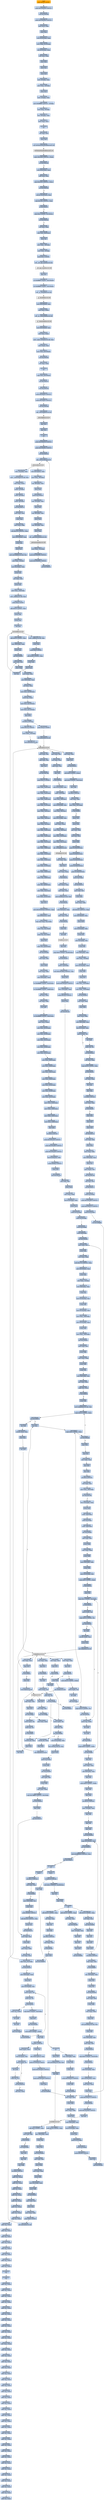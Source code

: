 digraph G {
node[shape=rectangle,style=filled,fillcolor=lightsteelblue,color=lightsteelblue]
bgcolor="transparent"
a0x0100d17dpushl_0x28UINT8[label="start\npushl $0x28<UINT8>",color="lightgrey",fillcolor="orange"];
a0x0100d17fpushl_0x1003b38UINT32[label="0x0100d17f\npushl $0x1003b38<UINT32>"];
a0x0100d184call_0x0100d348[label="0x0100d184\ncall 0x0100d348"];
a0x0100d348pushl_0x100d39aUINT32[label="0x0100d348\npushl $0x100d39a<UINT32>"];
a0x0100d34dmovl_fs_0_eax[label="0x0100d34d\nmovl %fs:0, %eax"];
a0x0100d353pushl_eax[label="0x0100d353\npushl %eax"];
a0x0100d354movl_0x10esp__eax[label="0x0100d354\nmovl 0x10(%esp), %eax"];
a0x0100d358movl_ebp_0x10esp_[label="0x0100d358\nmovl %ebp, 0x10(%esp)"];
a0x0100d35cleal_0x10esp__ebp[label="0x0100d35c\nleal 0x10(%esp), %ebp"];
a0x0100d360subl_eax_esp[label="0x0100d360\nsubl %eax, %esp"];
a0x0100d362pushl_ebx[label="0x0100d362\npushl %ebx"];
a0x0100d363pushl_esi[label="0x0100d363\npushl %esi"];
a0x0100d364pushl_edi[label="0x0100d364\npushl %edi"];
a0x0100d365movl__8ebp__eax[label="0x0100d365\nmovl -8(%ebp), %eax"];
a0x0100d368movl_esp__24ebp_[label="0x0100d368\nmovl %esp, -24(%ebp)"];
a0x0100d36bpushl_eax[label="0x0100d36b\npushl %eax"];
a0x0100d36cmovl__4ebp__eax[label="0x0100d36c\nmovl -4(%ebp), %eax"];
a0x0100d36fmovl_0xffffffffUINT32__4ebp_[label="0x0100d36f\nmovl $0xffffffff<UINT32>, -4(%ebp)"];
a0x0100d376movl_eax__8ebp_[label="0x0100d376\nmovl %eax, -8(%ebp)"];
a0x0100d379leal__16ebp__eax[label="0x0100d379\nleal -16(%ebp), %eax"];
a0x0100d37cmovl_eax_fs_0[label="0x0100d37c\nmovl %eax, %fs:0"];
a0x0100d382ret[label="0x0100d382\nret"];
a0x0100d189xorl_edi_edi[label="0x0100d189\nxorl %edi, %edi"];
a0x0100d18bpushl_edi[label="0x0100d18b\npushl %edi"];
a0x0100d18ccall_GetModuleHandleA_kernel32_dll[label="0x0100d18c\ncall GetModuleHandleA@kernel32.dll"];
GetModuleHandleA_kernel32_dll[label="GetModuleHandleA@kernel32.dll",color="lightgrey",fillcolor="lightgrey"];
a0x0100d192cmpw_0x5a4dUINT16_eax_[label="0x0100d192\ncmpw $0x5a4d<UINT16>, (%eax)"];
a0x0100d197jne_0x0100d1b8[label="0x0100d197\njne 0x0100d1b8"];
a0x0100d199movl_0x3ceax__ecx[label="0x0100d199\nmovl 0x3c(%eax), %ecx"];
a0x0100d19caddl_eax_ecx[label="0x0100d19c\naddl %eax, %ecx"];
a0x0100d19ecmpl_0x4550UINT32_ecx_[label="0x0100d19e\ncmpl $0x4550<UINT32>, (%ecx)"];
a0x0100d1a4jne_0x0100d1b8[label="0x0100d1a4\njne 0x0100d1b8"];
a0x0100d1a6movzwl_0x18ecx__eax[label="0x0100d1a6\nmovzwl 0x18(%ecx), %eax"];
a0x0100d1aacmpl_0x10bUINT32_eax[label="0x0100d1aa\ncmpl $0x10b<UINT32>, %eax"];
a0x0100d1afje_0x0100d1d0[label="0x0100d1af\nje 0x0100d1d0"];
a0x0100d1d0cmpl_0xeUINT8_0x74ecx_[label="0x0100d1d0\ncmpl $0xe<UINT8>, 0x74(%ecx)"];
a0x0100d1d4jbe_0x0100d1b8[label="0x0100d1d4\njbe 0x0100d1b8"];
a0x0100d1d6xorl_eax_eax[label="0x0100d1d6\nxorl %eax, %eax"];
a0x0100d1d8cmpl_edi_0xe8ecx_[label="0x0100d1d8\ncmpl %edi, 0xe8(%ecx)"];
a0x0100d1desetne_al[label="0x0100d1de\nsetne %al"];
a0x0100d1e1movl_eax__28ebp_[label="0x0100d1e1\nmovl %eax, -28(%ebp)"];
a0x0100d1e4movl_edi__4ebp_[label="0x0100d1e4\nmovl %edi, -4(%ebp)"];
a0x0100d1e7pushl_0x1UINT8[label="0x0100d1e7\npushl $0x1<UINT8>"];
a0x0100d1e9call___set_app_type_msvcrt_dll[label="0x0100d1e9\ncall __set_app_type@msvcrt.dll"];
a__set_app_type_msvcrt_dll[label="__set_app_type@msvcrt.dll",color="lightgrey",fillcolor="lightgrey"];
a0x0100d1efpopl_ecx[label="0x0100d1ef\npopl %ecx"];
a0x0100d1f0orl_0xffffffffUINT8_0x0100eed8[label="0x0100d1f0\norl $0xffffffff<UINT8>, 0x0100eed8"];
a0x0100d1f7orl_0xffffffffUINT8_0x0100eedc[label="0x0100d1f7\norl $0xffffffff<UINT8>, 0x0100eedc"];
a0x0100d1fecall___p__fmode_msvcrt_dll[label="0x0100d1fe\ncall __p__fmode@msvcrt.dll"];
a__p__fmode_msvcrt_dll[label="__p__fmode@msvcrt.dll",color="lightgrey",fillcolor="lightgrey"];
a0x0100d204movl_0x0100eed4_ecx[label="0x0100d204\nmovl 0x0100eed4, %ecx"];
a0x0100d20amovl_ecx_eax_[label="0x0100d20a\nmovl %ecx, (%eax)"];
a0x0100d20ccall___p__commode_msvcrt_dll[label="0x0100d20c\ncall __p__commode@msvcrt.dll"];
a__p__commode_msvcrt_dll[label="__p__commode@msvcrt.dll",color="lightgrey",fillcolor="lightgrey"];
a0x0100d212movl_0x0100eed0_ecx[label="0x0100d212\nmovl 0x0100eed0, %ecx"];
a0x0100d218movl_ecx_eax_[label="0x0100d218\nmovl %ecx, (%eax)"];
a0x0100d21amovl__adjust_fdiv_msvcrt_dll_eax[label="0x0100d21a\nmovl _adjust_fdiv@msvcrt.dll, %eax"];
a0x0100d21fmovl_eax__eax[label="0x0100d21f\nmovl (%eax), %eax"];
a0x0100d221movl_eax_0x0100eee0[label="0x0100d221\nmovl %eax, 0x0100eee0"];
a0x0100d226call_0x0100d340[label="0x0100d226\ncall 0x0100d340"];
a0x0100d340xorl_eax_eax[label="0x0100d340\nxorl %eax, %eax"];
a0x0100d342ret[label="0x0100d342\nret"];
a0x0100d22bcmpl_edi_0x0100eac0[label="0x0100d22b\ncmpl %edi, 0x0100eac0"];
a0x0100d231jne_0x0100d23f[label="0x0100d231\njne 0x0100d23f"];
a0x0100d23fcall_0x0100d329[label="0x0100d23f\ncall 0x0100d329"];
a0x0100d329pushl_0x30000UINT32[label="0x0100d329\npushl $0x30000<UINT32>"];
a0x0100d32epushl_0x10000UINT32[label="0x0100d32e\npushl $0x10000<UINT32>"];
a0x0100d333call_0x0100d3a6[label="0x0100d333\ncall 0x0100d3a6"];
a0x0100d3a6jmp__controlfp_msvcrt_dll[label="0x0100d3a6\njmp _controlfp@msvcrt.dll"];
a_controlfp_msvcrt_dll[label="_controlfp@msvcrt.dll",color="lightgrey",fillcolor="lightgrey"];
a0x0100d338popl_ecx[label="0x0100d338\npopl %ecx"];
a0x0100d339popl_ecx[label="0x0100d339\npopl %ecx"];
a0x0100d33aret[label="0x0100d33a\nret"];
a0x0100d244pushl_0x100e010UINT32[label="0x0100d244\npushl $0x100e010<UINT32>"];
a0x0100d249pushl_0x100e00cUINT32[label="0x0100d249\npushl $0x100e00c<UINT32>"];
a0x0100d24ecall_0x0100d31e[label="0x0100d24e\ncall 0x0100d31e"];
a0x0100d31ejmp__initterm_msvcrt_dll[label="0x0100d31e\njmp _initterm@msvcrt.dll"];
a_initterm_msvcrt_dll[label="_initterm@msvcrt.dll",color="lightgrey",fillcolor="lightgrey"];
a0x0100d253movl_0x0100eecc_eax[label="0x0100d253\nmovl 0x0100eecc, %eax"];
a0x0100d258movl_eax__36ebp_[label="0x0100d258\nmovl %eax, -36(%ebp)"];
a0x0100d25bleal__36ebp__eax[label="0x0100d25b\nleal -36(%ebp), %eax"];
a0x0100d25epushl_eax[label="0x0100d25e\npushl %eax"];
a0x0100d25fpushl_0x0100eec8[label="0x0100d25f\npushl 0x0100eec8"];
a0x0100d265leal__32ebp__eax[label="0x0100d265\nleal -32(%ebp), %eax"];
a0x0100d268pushl_eax[label="0x0100d268\npushl %eax"];
a0x0100d269leal__40ebp__eax[label="0x0100d269\nleal -40(%ebp), %eax"];
a0x0100d26cpushl_eax[label="0x0100d26c\npushl %eax"];
a0x0100d26dleal__44ebp__eax[label="0x0100d26d\nleal -44(%ebp), %eax"];
a0x0100d270pushl_eax[label="0x0100d270\npushl %eax"];
a0x0100d271call___getmainargs_msvcrt_dll[label="0x0100d271\ncall __getmainargs@msvcrt.dll"];
a__getmainargs_msvcrt_dll[label="__getmainargs@msvcrt.dll",color="lightgrey",fillcolor="lightgrey"];
a0x0100d277movl_eax__52ebp_[label="0x0100d277\nmovl %eax, -52(%ebp)"];
a0x0100d27apushl_0x100e008UINT32[label="0x0100d27a\npushl $0x100e008<UINT32>"];
a0x0100d27fpushl_0x100e000UINT32[label="0x0100d27f\npushl $0x100e000<UINT32>"];
a0x0100d284call_0x0100d31e[label="0x0100d284\ncall 0x0100d31e"];
a0x0100d289movl__32ebp__eax[label="0x0100d289\nmovl -32(%ebp), %eax"];
a0x0100d28cmovl___initenv_msvcrt_dll_ecx[label="0x0100d28c\nmovl __initenv@msvcrt.dll, %ecx"];
a0x0100d292movl_eax_ecx_[label="0x0100d292\nmovl %eax, (%ecx)"];
a0x0100d294pushl__32ebp_[label="0x0100d294\npushl -32(%ebp)"];
a0x0100d297pushl__40ebp_[label="0x0100d297\npushl -40(%ebp)"];
a0x0100d29apushl__44ebp_[label="0x0100d29a\npushl -44(%ebp)"];
a0x0100d29dcall_0x01008747[label="0x0100d29d\ncall 0x01008747"];
a0x01008747movl_edi_edi[label="0x01008747\nmovl %edi, %edi"];
a0x01008749pushl_ebp[label="0x01008749\npushl %ebp"];
a0x0100874amovl_esp_ebp[label="0x0100874a\nmovl %esp, %ebp"];
a0x0100874csubl_0x220UINT32_esp[label="0x0100874c\nsubl $0x220<UINT32>, %esp"];
a0x01008752movl_0x0100eab4_eax[label="0x01008752\nmovl 0x0100eab4, %eax"];
a0x01008757pushl_ebx[label="0x01008757\npushl %ebx"];
a0x01008758pushl_esi[label="0x01008758\npushl %esi"];
a0x01008759movl_setvbuf_msvcrt_dll_esi[label="0x01008759\nmovl setvbuf@msvcrt.dll, %esi"];
a0x0100875fmovl_eax__4ebp_[label="0x0100875f\nmovl %eax, -4(%ebp)"];
a0x01008762movl_0xcebp__eax[label="0x01008762\nmovl 0xc(%ebp), %eax"];
a0x01008765pushl_edi[label="0x01008765\npushl %edi"];
a0x01008766xorl_ebx_ebx[label="0x01008766\nxorl %ebx, %ebx"];
a0x01008768pushl_ebx[label="0x01008768\npushl %ebx"];
a0x01008769movl_eax__544ebp_[label="0x01008769\nmovl %eax, -544(%ebp)"];
a0x0100876fmovl__iob_msvcrt_dll_eax[label="0x0100876f\nmovl _iob@msvcrt.dll, %eax"];
a0x01008774pushl_0x4UINT8[label="0x01008774\npushl $0x4<UINT8>"];
a0x01008776addl_0x20UINT8_eax[label="0x01008776\naddl $0x20<UINT8>, %eax"];
a0x01008779pushl_ebx[label="0x01008779\npushl %ebx"];
a0x0100877apushl_eax[label="0x0100877a\npushl %eax"];
a0x0100877bcall_esi[label="0x0100877b\ncall %esi"];
setvbuf_msvcrt_dll[label="setvbuf@msvcrt.dll",color="lightgrey",fillcolor="lightgrey"];
a0x0100877dmovl__iob_msvcrt_dll_eax[label="0x0100877d\nmovl _iob@msvcrt.dll, %eax"];
a0x01008782pushl_ebx[label="0x01008782\npushl %ebx"];
a0x01008783pushl_0x4UINT8[label="0x01008783\npushl $0x4<UINT8>"];
a0x01008785addl_0x40UINT8_eax[label="0x01008785\naddl $0x40<UINT8>, %eax"];
a0x01008788pushl_ebx[label="0x01008788\npushl %ebx"];
a0x01008789pushl_eax[label="0x01008789\npushl %eax"];
a0x0100878acall_esi[label="0x0100878a\ncall %esi"];
a0x0100878caddl_0x20UINT8_esp[label="0x0100878c\naddl $0x20<UINT8>, %esp"];
a0x0100878fleal__540ebp__eax[label="0x0100878f\nleal -540(%ebp), %eax"];
a0x01008795pushl_eax[label="0x01008795\npushl %eax"];
a0x01008796call_0x01008999[label="0x01008796\ncall 0x01008999"];
a0x01008999movl_edi_edi[label="0x01008999\nmovl %edi, %edi"];
a0x0100899bpushl_ebp[label="0x0100899b\npushl %ebp"];
a0x0100899cmovl_esp_ebp[label="0x0100899c\nmovl %esp, %ebp"];
a0x0100899emovl_0x8ebp__eax[label="0x0100899e\nmovl 0x8(%ebp), %eax"];
a0x010089a1xorl_ecx_ecx[label="0x010089a1\nxorl %ecx, %ecx"];
a0x010089a3movl_ecx_0x200eax_[label="0x010089a3\nmovl %ecx, 0x200(%eax)"];
a0x010089a9movb_cl_eax_[label="0x010089a9\nmovb %cl, (%eax)"];
a0x010089abmovl_ecx_0x210eax_[label="0x010089ab\nmovl %ecx, 0x210(%eax)"];
a0x010089b1movl_ecx_0x214eax_[label="0x010089b1\nmovl %ecx, 0x214(%eax)"];
a0x010089b7popl_ebp[label="0x010089b7\npopl %ebp"];
a0x010089b8ret_0x4UINT16[label="0x010089b8\nret $0x4<UINT16>"];
a0x0100879bpushl_0xc10UINT32[label="0x0100879b\npushl $0xc10<UINT32>"];
a0x010087a0movl_ebx__24ebp_[label="0x010087a0\nmovl %ebx, -24(%ebp)"];
a0x010087a3call_malloc_msvcrt_dll[label="0x010087a3\ncall malloc@msvcrt.dll"];
malloc_msvcrt_dll[label="malloc@msvcrt.dll",color="lightgrey",fillcolor="lightgrey"];
a0x010087a9movl_eax_esi[label="0x010087a9\nmovl %eax, %esi"];
a0x010087abcmpl_ebx_esi[label="0x010087ab\ncmpl %ebx, %esi"];
a0x010087adpopl_ecx[label="0x010087ad\npopl %ecx"];
a0x010087aejne_0x010087d8[label="0x010087ae\njne 0x010087d8"];
a0x010087d8pushl_0x13UINT8[label="0x010087d8\npushl $0x13<UINT8>"];
a0x010087damovl_ebx_0xa0esi_[label="0x010087da\nmovl %ebx, 0xa0(%esi)"];
a0x010087e0movl_ebx_0xa4esi_[label="0x010087e0\nmovl %ebx, 0xa4(%esi)"];
a0x010087e6movl_ebx_0xa8esi_[label="0x010087e6\nmovl %ebx, 0xa8(%esi)"];
a0x010087ecmovl_ebx_0x10esi_[label="0x010087ec\nmovl %ebx, 0x10(%esi)"];
a0x010087efmovl_ebx_0x4esi_[label="0x010087ef\nmovl %ebx, 0x4(%esi)"];
a0x010087f2movl_ebx_0x8esi_[label="0x010087f2\nmovl %ebx, 0x8(%esi)"];
a0x010087f5movl_ebx_0xcesi_[label="0x010087f5\nmovl %ebx, 0xc(%esi)"];
a0x010087f8movl_ebx_0x40esi_[label="0x010087f8\nmovl %ebx, 0x40(%esi)"];
a0x010087fbmovl_ebx_0x44esi_[label="0x010087fb\nmovl %ebx, 0x44(%esi)"];
a0x010087femovl_ebx_0x5cesi_[label="0x010087fe\nmovl %ebx, 0x5c(%esi)"];
a0x01008801movl_ebx_0x68esi_[label="0x01008801\nmovl %ebx, 0x68(%esi)"];
a0x01008804movl_ebx_0x54esi_[label="0x01008804\nmovl %ebx, 0x54(%esi)"];
a0x01008807movl_ebx_0x58esi_[label="0x01008807\nmovl %ebx, 0x58(%esi)"];
a0x0100880amovl_ebx_0x70esi_[label="0x0100880a\nmovl %ebx, 0x70(%esi)"];
a0x0100880dmovl_ebx_0x84esi_[label="0x0100880d\nmovl %ebx, 0x84(%esi)"];
a0x01008813movw_bx_0x80esi_[label="0x01008813\nmovw %bx, 0x80(%esi)"];
a0x0100881amovb_bl_0xb04esi_[label="0x0100881a\nmovb %bl, 0xb04(%esi)"];
a0x01008820movl_ebx_0xacesi_[label="0x01008820\nmovl %ebx, 0xac(%esi)"];
a0x01008826movl_ebx_0xc0cesi_[label="0x01008826\nmovl %ebx, 0xc0c(%esi)"];
a0x0100882cpopl_ecx[label="0x0100882c\npopl %ecx"];
a0x0100882dmovl_0x20202020UINT32_eax[label="0x0100882d\nmovl $0x20202020<UINT32>, %eax"];
a0x01008832leal_0x9b4esi__edi[label="0x01008832\nleal 0x9b4(%esi), %edi"];
a0x01008838repz_stosl_eax_es_edi_[label="0x01008838\nrepz stosl %eax, %es:(%edi)"];
a0x0100883astosw_ax_es_edi_[label="0x0100883a\nstosw %ax, %es:(%edi)"];
a0x0100883cstosb_al_es_edi_[label="0x0100883c\nstosb %al, %es:(%edi)"];
a0x0100883dpushl_esi[label="0x0100883d\npushl %esi"];
a0x0100883emovb_bl_0xa03esi_[label="0x0100883e\nmovb %bl, 0xa03(%esi)"];
a0x01008844call_0x01005de8[label="0x01008844\ncall 0x01005de8"];
a0x01005de8movl_edi_edi[label="0x01005de8\nmovl %edi, %edi"];
a0x01005deapushl_ebp[label="0x01005dea\npushl %ebp"];
a0x01005debmovl_esp_ebp[label="0x01005deb\nmovl %esp, %ebp"];
a0x01005dedmovl_0x8ebp__eax[label="0x01005ded\nmovl 0x8(%ebp), %eax"];
a0x01005df0orl_0xffffffffUINT8_0x20eax_[label="0x01005df0\norl $0xffffffff<UINT8>, 0x20(%eax)"];
a0x01005df4orl_0xffffffffUINT8_0x88eax_[label="0x01005df4\norl $0xffffffff<UINT8>, 0x88(%eax)"];
a0x01005dfbxorl_ecx_ecx[label="0x01005dfb\nxorl %ecx, %ecx"];
a0x01005dfdxorl_edx_edx[label="0x01005dfd\nxorl %edx, %edx"];
a0x01005dffincl_edx[label="0x01005dff\nincl %edx"];
a0x01005e00orl_0xffffffffUINT8_0x8ceax_[label="0x01005e00\norl $0xffffffff<UINT8>, 0x8c(%eax)"];
a0x01005e07movl_ecx_eax_[label="0x01005e07\nmovl %ecx, (%eax)"];
a0x01005e09movl_ecx_0x14eax_[label="0x01005e09\nmovl %ecx, 0x14(%eax)"];
a0x01005e0cmovl_ecx_0x18eax_[label="0x01005e0c\nmovl %ecx, 0x18(%eax)"];
a0x01005e0fmovl_ecx_0x1ceax_[label="0x01005e0f\nmovl %ecx, 0x1c(%eax)"];
a0x01005e12movl_ecx_0x38eax_[label="0x01005e12\nmovl %ecx, 0x38(%eax)"];
a0x01005e15movl_ecx_0x3ceax_[label="0x01005e15\nmovl %ecx, 0x3c(%eax)"];
a0x01005e18movl_ecx_0x60eax_[label="0x01005e18\nmovl %ecx, 0x60(%eax)"];
a0x01005e1bmovl_ecx_0x64eax_[label="0x01005e1b\nmovl %ecx, 0x64(%eax)"];
a0x01005e1emovl_ecx_0x6ceax_[label="0x01005e1e\nmovl %ecx, 0x6c(%eax)"];
a0x01005e21movl_ecx_0xb0eax_[label="0x01005e21\nmovl %ecx, 0xb0(%eax)"];
a0x01005e27movl_ecx_0x24eax_[label="0x01005e27\nmovl %ecx, 0x24(%eax)"];
a0x01005e2amovl_ecx_0x28eax_[label="0x01005e2a\nmovl %ecx, 0x28(%eax)"];
a0x01005e2dmovl_ecx_0x2ceax_[label="0x01005e2d\nmovl %ecx, 0x2c(%eax)"];
a0x01005e30movl_ecx_0x30eax_[label="0x01005e30\nmovl %ecx, 0x30(%eax)"];
a0x01005e33movl_edx_0x90eax_[label="0x01005e33\nmovl %edx, 0x90(%eax)"];
a0x01005e39movl_edx_0x94eax_[label="0x01005e39\nmovl %edx, 0x94(%eax)"];
a0x01005e3fmovl_ecx_0x98eax_[label="0x01005e3f\nmovl %ecx, 0x98(%eax)"];
a0x01005e45popl_ebp[label="0x01005e45\npopl %ebp"];
a0x01005e46ret_0x4UINT16[label="0x01005e46\nret $0x4<UINT16>"];
a0x01008849pushl_0x1002534UINT32[label="0x01008849\npushl $0x1002534<UINT32>"];
a0x0100884epushl_0x1001860UINT32[label="0x0100884e\npushl $0x1001860<UINT32>"];
a0x01008853pushl_0x1002e48UINT32[label="0x01008853\npushl $0x1002e48<UINT32>"];
a0x01008858leal_0x1b4esi__edi[label="0x01008858\nleal 0x1b4(%esi), %edi"];
a0x0100885epushl_0x800UINT32[label="0x0100885e\npushl $0x800<UINT32>"];
a0x01008863pushl_edi[label="0x01008863\npushl %edi"];
a0x01008864call_0x0100c2ed[label="0x01008864\ncall 0x0100c2ed"];
a0x0100c2edmovl_edi_edi[label="0x0100c2ed\nmovl %edi, %edi"];
a0x0100c2efpushl_ebp[label="0x0100c2ef\npushl %ebp"];
a0x0100c2f0movl_esp_ebp[label="0x0100c2f0\nmovl %esp, %ebp"];
a0x0100c2f2leal_0x18ebp__eax[label="0x0100c2f2\nleal 0x18(%ebp), %eax"];
a0x0100c2f5pushl_eax[label="0x0100c2f5\npushl %eax"];
a0x0100c2f6pushl_0x14ebp_[label="0x0100c2f6\npushl 0x14(%ebp)"];
a0x0100c2f9pushl_0x10ebp_[label="0x0100c2f9\npushl 0x10(%ebp)"];
a0x0100c2fcpushl_0xcebp_[label="0x0100c2fc\npushl 0xc(%ebp)"];
a0x0100c2ffpushl_0x8ebp_[label="0x0100c2ff\npushl 0x8(%ebp)"];
a0x0100c302call_0x0100c065[label="0x0100c302\ncall 0x0100c065"];
a0x0100c065movl_edi_edi[label="0x0100c065\nmovl %edi, %edi"];
a0x0100c067pushl_ebp[label="0x0100c067\npushl %ebp"];
a0x0100c068movl_esp_ebp[label="0x0100c068\nmovl %esp, %ebp"];
a0x0100c06asubl_0x270UINT32_esp[label="0x0100c06a\nsubl $0x270<UINT32>, %esp"];
a0x0100c070movl_0x0100eab4_eax[label="0x0100c070\nmovl 0x0100eab4, %eax"];
a0x0100c075pushl_ebx[label="0x0100c075\npushl %ebx"];
a0x0100c076movl_eax__4ebp_[label="0x0100c076\nmovl %eax, -4(%ebp)"];
a0x0100c079movl_0x8ebp__eax[label="0x0100c079\nmovl 0x8(%ebp), %eax"];
a0x0100c07cpushl_esi[label="0x0100c07c\npushl %esi"];
a0x0100c07dmovl_0x18ebp__esi[label="0x0100c07d\nmovl 0x18(%ebp), %esi"];
a0x0100c080pushl_edi[label="0x0100c080\npushl %edi"];
a0x0100c081movl_0x14ebp__edi[label="0x0100c081\nmovl 0x14(%ebp), %edi"];
a0x0100c084movl_eax__568ebp_[label="0x0100c084\nmovl %eax, -568(%ebp)"];
a0x0100c08amovl_0x10ebp__eax[label="0x0100c08a\nmovl 0x10(%ebp), %eax"];
a0x0100c08dpushl_eax[label="0x0100c08d\npushl %eax"];
a0x0100c08emovl_eax__584ebp_[label="0x0100c08e\nmovl %eax, -584(%ebp)"];
a0x0100c094call_0x0100bed1[label="0x0100c094\ncall 0x0100bed1"];
a0x0100bed1movl_edi_edi[label="0x0100bed1\nmovl %edi, %edi"];
a0x0100bed3pushl_ebp[label="0x0100bed3\npushl %ebp"];
a0x0100bed4movl_esp_ebp[label="0x0100bed4\nmovl %esp, %ebp"];
a0x0100bed6pushl_ebx[label="0x0100bed6\npushl %ebx"];
a0x0100bed7pushl_esi[label="0x0100bed7\npushl %esi"];
a0x0100bed8movl_0x8ebp__esi[label="0x0100bed8\nmovl 0x8(%ebp), %esi"];
a0x0100bedbxorl_ebx_ebx[label="0x0100bedb\nxorl %ebx, %ebx"];
a0x0100beddcmpb_bl_esi_[label="0x0100bedd\ncmpb %bl, (%esi)"];
a0x0100bedfje_0x0100bf28[label="0x0100bedf\nje 0x0100bf28"];
a0x0100bee1pushl_edi[label="0x0100bee1\npushl %edi"];
a0x0100bee2movl_isdigit_msvcrt_dll_edi[label="0x0100bee2\nmovl isdigit@msvcrt.dll, %edi"];
a0x0100bee8cmpb_0x25UINT8_esi_[label="0x0100bee8\ncmpb $0x25<UINT8>, (%esi)"];
a0x0100beebjne_0x0100bf21[label="0x0100beeb\njne 0x0100bf21"];
a0x0100bf21incl_esi[label="0x0100bf21\nincl %esi"];
a0x0100bf22cmpb_0x0UINT8_esi_[label="0x0100bf22\ncmpb $0x0<UINT8>, (%esi)"];
a0x0100bf25jne_0x0100bee8[label="0x0100bf25\njne 0x0100bee8"];
a0x0100beedincl_esi[label="0x0100beed\nincl %esi"];
a0x0100beeemovzbl_esi__eax[label="0x0100beee\nmovzbl (%esi), %eax"];
a0x0100bef1pushl_eax[label="0x0100bef1\npushl %eax"];
a0x0100bef2call_edi[label="0x0100bef2\ncall %edi"];
isdigit_msvcrt_dll[label="isdigit@msvcrt.dll",color="lightgrey",fillcolor="lightgrey"];
a0x0100bef4testl_eax_eax[label="0x0100bef4\ntestl %eax, %eax"];
a0x0100bef6popl_ecx[label="0x0100bef6\npopl %ecx"];
a0x0100bef7je_0x0100bf21[label="0x0100bef7\nje 0x0100bf21"];
a0x0100bef9pushl_esi[label="0x0100bef9\npushl %esi"];
a0x0100bf27popl_edi[label="0x0100bf27\npopl %edi"];
a0x0100bf28popl_esi[label="0x0100bf28\npopl %esi"];
a0x0100bf29movl_ebx_eax[label="0x0100bf29\nmovl %ebx, %eax"];
a0x0100bf2bpopl_ebx[label="0x0100bf2b\npopl %ebx"];
a0x0100bf2cpopl_ebp[label="0x0100bf2c\npopl %ebp"];
a0x0100bf2dret_0x4UINT16[label="0x0100bf2d\nret $0x4<UINT16>"];
a0x0100c099testl_eax_eax[label="0x0100c099\ntestl %eax, %eax"];
a0x0100c09bmovl_eax__580ebp_[label="0x0100c09b\nmovl %eax, -580(%ebp)"];
a0x0100c0a1jle_0x0100c299[label="0x0100c0a1\njle 0x0100c299"];
a0x0100c299leal__624ebp__eax[label="0x0100c299\nleal -624(%ebp), %eax"];
a0x0100c29fpushl_eax[label="0x0100c29f\npushl %eax"];
a0x0100c2a0pushl__584ebp_[label="0x0100c2a0\npushl -584(%ebp)"];
a0x0100c2a6pushl_0xcebp_[label="0x0100c2a6\npushl 0xc(%ebp)"];
a0x0100c2a9pushl__568ebp_[label="0x0100c2a9\npushl -568(%ebp)"];
a0x0100c2afcall_0x0100bfa8[label="0x0100c2af\ncall 0x0100bfa8"];
a0x0100bfa8movl_edi_edi[label="0x0100bfa8\nmovl %edi, %edi"];
a0x0100bfaapushl_ebp[label="0x0100bfaa\npushl %ebp"];
a0x0100bfabmovl_esp_ebp[label="0x0100bfab\nmovl %esp, %ebp"];
a0x0100bfadpushl_ebx[label="0x0100bfad\npushl %ebx"];
a0x0100bfaemovl_0x8ebp__ebx[label="0x0100bfae\nmovl 0x8(%ebp), %ebx"];
a0x0100bfb1pushl_edi[label="0x0100bfb1\npushl %edi"];
a0x0100bfb2movl_0x10ebp__edi[label="0x0100bfb2\nmovl 0x10(%ebp), %edi"];
a0x0100bfb5cmpb_0x0UINT8_edi_[label="0x0100bfb5\ncmpb $0x0<UINT8>, (%edi)"];
a0x0100bfb8je_0x0100c052[label="0x0100bfb8\nje 0x0100c052"];
a0x0100bfbepushl_esi[label="0x0100bfbe\npushl %esi"];
a0x0100bfbfcmpl_0x1UINT8_0xcebp_[label="0x0100bfbf\ncmpl $0x1<UINT8>, 0xc(%ebp)"];
a0x0100bfc3jle_0x0100c051[label="0x0100bfc3\njle 0x0100c051"];
a0x0100bfc9movb_edi__al[label="0x0100bfc9\nmovb (%edi), %al"];
a0x0100bfcbcmpb_0x25UINT8_al[label="0x0100bfcb\ncmpb $0x25<UINT8>, %al"];
a0x0100bfcdjne_0x0100c041[label="0x0100bfcd\njne 0x0100c041"];
a0x0100c041movb_al_ebx_[label="0x0100c041\nmovb %al, (%ebx)"];
a0x0100c043incl_ebx[label="0x0100c043\nincl %ebx"];
a0x0100c044incl_edi[label="0x0100c044\nincl %edi"];
a0x0100c045decl_0xcebp_[label="0x0100c045\ndecl 0xc(%ebp)"];
a0x0100c048cmpb_0x0UINT8_edi_[label="0x0100c048\ncmpb $0x0<UINT8>, (%edi)"];
a0x0100c04bjne_0x0100bfbf[label="0x0100c04b\njne 0x0100bfbf"];
a0x0100bfcfincl_edi[label="0x0100bfcf\nincl %edi"];
a0x0100bfd0movzbl_edi__eax[label="0x0100bfd0\nmovzbl (%edi), %eax"];
a0x0100bfd3pushl_eax[label="0x0100bfd3\npushl %eax"];
a0x0100bfd4call_isdigit_msvcrt_dll[label="0x0100bfd4\ncall isdigit@msvcrt.dll"];
a0x0100bfdatestl_eax_eax[label="0x0100bfda\ntestl %eax, %eax"];
a0x0100bfdcpopl_ecx[label="0x0100bfdc\npopl %ecx"];
a0x0100bfddje_0x0100c031[label="0x0100bfdd\nje 0x0100c031"];
a0x0100c031movb_0x25UINT8_ebx_[label="0x0100c031\nmovb $0x25<UINT8>, (%ebx)"];
a0x0100c034movb_edi__al[label="0x0100c034\nmovb (%edi), %al"];
a0x0100c036incl_ebx[label="0x0100c036\nincl %ebx"];
a0x0100c037decl_0xcebp_[label="0x0100c037\ndecl 0xc(%ebp)"];
a0x0100c03acmpb_0x25UINT8_al[label="0x0100c03a\ncmpb $0x25<UINT8>, %al"];
a0x0100c03cjne_0x0100c041[label="0x0100c03c\njne 0x0100c041"];
a0x0100c051popl_esi[label="0x0100c051\npopl %esi"];
a0x0100c052movl_ebx_eax[label="0x0100c052\nmovl %ebx, %eax"];
a0x0100c054subl_0x8ebp__eax[label="0x0100c054\nsubl 0x8(%ebp), %eax"];
a0x0100c057popl_edi[label="0x0100c057\npopl %edi"];
a0x0100c058movb_0x0UINT8_ebx_[label="0x0100c058\nmovb $0x0<UINT8>, (%ebx)"];
a0x0100c05bpopl_ebx[label="0x0100c05b\npopl %ebx"];
a0x0100c05cpopl_ebp[label="0x0100c05c\npopl %ebp"];
a0x0100c05dret_0x10UINT16[label="0x0100c05d\nret $0x10<UINT16>"];
a0x0100c2b4movl__4ebp__ecx[label="0x0100c2b4\nmovl -4(%ebp), %ecx"];
a0x0100c2b7popl_edi[label="0x0100c2b7\npopl %edi"];
a0x0100c2b8popl_esi[label="0x0100c2b8\npopl %esi"];
a0x0100c2b9popl_ebx[label="0x0100c2b9\npopl %ebx"];
a0x0100c2bacall_0x0100d065[label="0x0100c2ba\ncall 0x0100d065"];
a0x0100d065cmpl_0x0100eab4_ecx[label="0x0100d065\ncmpl 0x0100eab4, %ecx"];
a0x0100d06bjne_0x0100d076[label="0x0100d06b\njne 0x0100d076"];
a0x0100d06dtestl_0xffff0000UINT32_ecx[label="0x0100d06d\ntestl $0xffff0000<UINT32>, %ecx"];
a0x0100d073jne_0x0100d076[label="0x0100d073\njne 0x0100d076"];
a0x0100d075ret[label="0x0100d075\nret"];
a0x0100c2bfleave_[label="0x0100c2bf\nleave "];
a0x0100c2c0ret_0x14UINT16[label="0x0100c2c0\nret $0x14<UINT16>"];
a0x0100c307popl_ebp[label="0x0100c307\npopl %ebp"];
a0x0100c308ret[label="0x0100c308\nret"];
a0x01008869pushl_edi[label="0x01008869\npushl %edi"];
a0x0100886amovl_printf_msvcrt_dll_edi[label="0x0100886a\nmovl printf@msvcrt.dll, %edi"];
a0x01008870call_edi[label="0x01008870\ncall %edi"];
printf_msvcrt_dll[label="printf@msvcrt.dll",color="lightgrey",fillcolor="lightgrey"];
a0x01008872addl_0x18UINT8_esp[label="0x01008872\naddl $0x18<UINT8>, %esp"];
a0x01008875leal__540ebp__eax[label="0x01008875\nleal -540(%ebp), %eax"];
a0x0100887bpushl_eax[label="0x0100887b\npushl %eax"];
a0x0100887cpushl_esi[label="0x0100887c\npushl %esi"];
a0x0100887dcall_0x010046a0[label="0x0100887d\ncall 0x010046a0"];
a0x010046a0movl_edi_edi[label="0x010046a0\nmovl %edi, %edi"];
a0x010046a2pushl_ebp[label="0x010046a2\npushl %ebp"];
a0x010046a3movl_esp_ebp[label="0x010046a3\nmovl %esp, %ebp"];
a0x010046a5pushl_ebx[label="0x010046a5\npushl %ebx"];
a0x010046a6movl_0xcebp__ebx[label="0x010046a6\nmovl 0xc(%ebp), %ebx"];
a0x010046a9pushl_ebx[label="0x010046a9\npushl %ebx"];
a0x010046aacall_0x0100caf1[label="0x010046aa\ncall 0x0100caf1"];
a0x0100caf1movl_edi_edi[label="0x0100caf1\nmovl %edi, %edi"];
a0x0100caf3pushl_ebp[label="0x0100caf3\npushl %ebp"];
a0x0100caf4movl_esp_ebp[label="0x0100caf4\nmovl %esp, %ebp"];
a0x0100caf6pushl_0x8UINT8[label="0x0100caf6\npushl $0x8<UINT8>"];
a0x0100caf8call_malloc_msvcrt_dll[label="0x0100caf8\ncall malloc@msvcrt.dll"];
a0x0100cafetestl_eax_eax[label="0x0100cafe\ntestl %eax, %eax"];
a0x0100cb00popl_ecx[label="0x0100cb00\npopl %ecx"];
a0x0100cb01jne_0x0100cb21[label="0x0100cb01\njne 0x0100cb21"];
a0x0100cb21andl_0x0UINT8_eax_[label="0x0100cb21\nandl $0x0<UINT8>, (%eax)"];
a0x0100cb24andl_0x0UINT8_0x4eax_[label="0x0100cb24\nandl $0x0<UINT8>, 0x4(%eax)"];
a0x0100cb28popl_ebp[label="0x0100cb28\npopl %ebp"];
a0x0100cb29ret_0x4UINT16[label="0x0100cb29\nret $0x4<UINT16>"];
a0x010046aftestl_eax_eax[label="0x010046af\ntestl %eax, %eax"];
a0x010046b1movl_eax_0xcebp_[label="0x010046b1\nmovl %eax, 0xc(%ebp)"];
a0x010046b4je_0x010046f8[label="0x010046b4\nje 0x010046f8"];
a0x010046b6pushl_esi[label="0x010046b6\npushl %esi"];
a0x010046b7pushl_edi[label="0x010046b7\npushl %edi"];
a0x010046b8xorl_edi_edi[label="0x010046b8\nxorl %edi, %edi"];
a0x010046baxorl_esi_esi[label="0x010046ba\nxorl %esi, %esi"];
a0x010046bcpushl_ebx[label="0x010046bc\npushl %ebx"];
a0x010046bdpushl_0x100e430esi_[label="0x010046bd\npushl 0x100e430(%esi)"];
a0x010046c3pushl_0x100e42cesi_[label="0x010046c3\npushl 0x100e42c(%esi)"];
a0x010046c9pushl_0x100e428esi_[label="0x010046c9\npushl 0x100e428(%esi)"];
a0x010046cfpushl_0x100e424esi_[label="0x010046cf\npushl 0x100e424(%esi)"];
a0x010046d5pushl_0x100e420esi_[label="0x010046d5\npushl 0x100e420(%esi)"];
a0x010046dbpushl_0xcebp_[label="0x010046db\npushl 0xc(%ebp)"];
a0x010046decall_0x0100cd7a[label="0x010046de\ncall 0x0100cd7a"];
a0x0100cd7amovl_edi_edi[label="0x0100cd7a\nmovl %edi, %edi"];
a0x0100cd7cpushl_ebp[label="0x0100cd7c\npushl %ebp"];
a0x0100cd7dmovl_esp_ebp[label="0x0100cd7d\nmovl %esp, %ebp"];
a0x0100cd7fsubl_0x20cUINT32_esp[label="0x0100cd7f\nsubl $0x20c<UINT32>, %esp"];
a0x0100cd85movl_0x0100eab4_eax[label="0x0100cd85\nmovl 0x0100eab4, %eax"];
a0x0100cd8apushl_ebx[label="0x0100cd8a\npushl %ebx"];
a0x0100cd8bmovl_0x20ebp__ebx[label="0x0100cd8b\nmovl 0x20(%ebp), %ebx"];
a0x0100cd8epushl_esi[label="0x0100cd8e\npushl %esi"];
a0x0100cd8fmovl_0xcebp__esi[label="0x0100cd8f\nmovl 0xc(%ebp), %esi"];
a0x0100cd92pushl_edi[label="0x0100cd92\npushl %edi"];
a0x0100cd93movl_0x8ebp__edi[label="0x0100cd93\nmovl 0x8(%ebp), %edi"];
a0x0100cd96movl_eax__4ebp_[label="0x0100cd96\nmovl %eax, -4(%ebp)"];
a0x0100cd99movl_0x10ebp__eax[label="0x0100cd99\nmovl 0x10(%ebp), %eax"];
a0x0100cd9cpushl_ebx[label="0x0100cd9c\npushl %ebx"];
a0x0100cd9dpushl_esi[label="0x0100cd9d\npushl %esi"];
a0x0100cd9emovl_esi__520ebp_[label="0x0100cd9e\nmovl %esi, -520(%ebp)"];
a0x0100cda4movl_eax__524ebp_[label="0x0100cda4\nmovl %eax, -524(%ebp)"];
a0x0100cdaacall_0x0100cbd7[label="0x0100cdaa\ncall 0x0100cbd7"];
a0x0100cbd7movl_edi_edi[label="0x0100cbd7\nmovl %edi, %edi"];
a0x0100cbd9pushl_ebp[label="0x0100cbd9\npushl %ebp"];
a0x0100cbdamovl_esp_ebp[label="0x0100cbda\nmovl %esp, %ebp"];
a0x0100cbdcmovl_0x8ebp__eax[label="0x0100cbdc\nmovl 0x8(%ebp), %eax"];
a0x0100cbdfleal_0x1eax__ecx[label="0x0100cbdf\nleal 0x1(%eax), %ecx"];
a0x0100cbe2movb_eax__dl[label="0x0100cbe2\nmovb (%eax), %dl"];
a0x0100cbe4incl_eax[label="0x0100cbe4\nincl %eax"];
a0x0100cbe5testb_dl_dl[label="0x0100cbe5\ntestb %dl, %dl"];
a0x0100cbe7jne_0x0100cbe2[label="0x0100cbe7\njne 0x0100cbe2"];
a0x0100cbe9subl_ecx_eax[label="0x0100cbe9\nsubl %ecx, %eax"];
a0x0100cbebcmpl_0x20UINT8_eax[label="0x0100cbeb\ncmpl $0x20<UINT8>, %eax"];
a0x0100cbeejb_0x0100cc0e[label="0x0100cbee\njb 0x0100cc0e"];
a0x0100cc0exorl_eax_eax[label="0x0100cc0e\nxorl %eax, %eax"];
a0x0100cc10incl_eax[label="0x0100cc10\nincl %eax"];
a0x0100cc11popl_ebp[label="0x0100cc11\npopl %ebp"];
a0x0100cc12ret_0x8UINT16[label="0x0100cc12\nret $0x8<UINT16>"];
a0x0100cdaftestl_eax_eax[label="0x0100cdaf\ntestl %eax, %eax"];
a0x0100cdb1je_0x0100ce91[label="0x0100cdb1\nje 0x0100ce91"];
a0x0100cdb7pushl_ebx[label="0x0100cdb7\npushl %ebx"];
a0x0100cdb8pushl_esi[label="0x0100cdb8\npushl %esi"];
a0x0100cdb9pushl_edi[label="0x0100cdb9\npushl %edi"];
a0x0100cdbacall_0x0100cc1a[label="0x0100cdba\ncall 0x0100cc1a"];
a0x0100cc1amovl_edi_edi[label="0x0100cc1a\nmovl %edi, %edi"];
a0x0100cc1cpushl_ebp[label="0x0100cc1c\npushl %ebp"];
a0x0100cc1dmovl_esp_ebp[label="0x0100cc1d\nmovl %esp, %ebp"];
a0x0100cc1fmovl_0x8ebp__eax[label="0x0100cc1f\nmovl 0x8(%ebp), %eax"];
a0x0100cc22pushl_esi[label="0x0100cc22\npushl %esi"];
a0x0100cc23movl_eax__esi[label="0x0100cc23\nmovl (%eax), %esi"];
a0x0100cc25jmp_0x0100cc3b[label="0x0100cc25\njmp 0x0100cc3b"];
a0x0100cc3btestl_esi_esi[label="0x0100cc3b\ntestl %esi, %esi"];
a0x0100cc3djne_0x0100cc27[label="0x0100cc3d\njne 0x0100cc27"];
a0x0100cc3fpushl_0xcebp_[label="0x0100cc3f\npushl 0xc(%ebp)"];
a0x0100cc42pushl_0x1001860UINT32[label="0x0100cc42\npushl $0x1001860<UINT32>"];
a0x0100cc47pushl_0x1003a7cUINT32[label="0x0100cc47\npushl $0x1003a7c<UINT32>"];
a0x0100cc4cpushl_0x10ebp_[label="0x0100cc4c\npushl 0x10(%ebp)"];
a0x0100cc4fcall_0x01008969[label="0x0100cc4f\ncall 0x01008969"];
a0x01008969movl_edi_edi[label="0x01008969\nmovl %edi, %edi"];
a0x0100896bpushl_ebp[label="0x0100896b\npushl %ebp"];
a0x0100896cmovl_esp_ebp[label="0x0100896c\nmovl %esp, %ebp"];
a0x0100896epushl_esi[label="0x0100896e\npushl %esi"];
a0x0100896fmovl_0x8ebp__esi[label="0x0100896f\nmovl 0x8(%ebp), %esi"];
a0x01008972leal_0x14ebp__eax[label="0x01008972\nleal 0x14(%ebp), %eax"];
a0x01008975pushl_eax[label="0x01008975\npushl %eax"];
a0x01008976pushl_0x10ebp_[label="0x01008976\npushl 0x10(%ebp)"];
a0x01008979pushl_0xcebp_[label="0x01008979\npushl 0xc(%ebp)"];
a0x0100897cpushl_0x200UINT32[label="0x0100897c\npushl $0x200<UINT32>"];
a0x01008981pushl_esi[label="0x01008981\npushl %esi"];
a0x01008982call_0x0100c065[label="0x01008982\ncall 0x0100c065"];
a0x01008987movl_0x1UINT32_0x200esi_[label="0x01008987\nmovl $0x1<UINT32>, 0x200(%esi)"];
a0x01008991popl_esi[label="0x01008991\npopl %esi"];
a0x01008992popl_ebp[label="0x01008992\npopl %ebp"];
a0x01008993ret[label="0x01008993\nret"];
a0x0100cc54addl_0x10UINT8_esp[label="0x0100cc54\naddl $0x10<UINT8>, %esp"];
a0x0100cc57xorl_eax_eax[label="0x0100cc57\nxorl %eax, %eax"];
a0x0100cc59popl_esi[label="0x0100cc59\npopl %esi"];
a0x0100cc5apopl_ebp[label="0x0100cc5a\npopl %ebp"];
a0x0100cc5bret_0xcUINT16[label="0x0100cc5b\nret $0xc<UINT16>"];
a0x0100cdbftestl_eax_eax[label="0x0100cdbf\ntestl %eax, %eax"];
a0x0100cdc1je_0x0100cddc[label="0x0100cdc1\nje 0x0100cddc"];
a0x0100cddcpushl_ebx[label="0x0100cddc\npushl %ebx"];
a0x0100cdddcall_0x01008999[label="0x0100cddd\ncall 0x01008999"];
a0x0100cde2pushl_0x20UINT8[label="0x0100cde2\npushl $0x20<UINT8>"];
a0x0100cde4call_malloc_msvcrt_dll[label="0x0100cde4\ncall malloc@msvcrt.dll"];
a0x0100cdeamovl_eax_esi[label="0x0100cdea\nmovl %eax, %esi"];
a0x0100cdecxorl_eax_eax[label="0x0100cdec\nxorl %eax, %eax"];
a0x0100cdeecmpl_eax_esi[label="0x0100cdee\ncmpl %eax, %esi"];
a0x0100cdf0popl_ecx[label="0x0100cdf0\npopl %ecx"];
a0x0100cdf1je_0x0100ce50[label="0x0100cdf1\nje 0x0100ce50"];
a0x0100cdf3movl_0x14ebp__ecx[label="0x0100cdf3\nmovl 0x14(%ebp), %ecx"];
a0x0100cdf6pushl__520ebp_[label="0x0100cdf6\npushl -520(%ebp)"];
a0x0100cdfcmovl_ecx_0x8esi_[label="0x0100cdfc\nmovl %ecx, 0x8(%esi)"];
a0x0100cdffmovl_0x18ebp__ecx[label="0x0100cdff\nmovl 0x18(%ebp), %ecx"];
a0x0100ce02movl_ecx_0xcesi_[label="0x0100ce02\nmovl %ecx, 0xc(%esi)"];
a0x0100ce05movl_0x1cebp__ecx[label="0x0100ce05\nmovl 0x1c(%ebp), %ecx"];
a0x0100ce08movl_eax_esi_[label="0x0100ce08\nmovl %eax, (%esi)"];
a0x0100ce0amovl_eax_0x4esi_[label="0x0100ce0a\nmovl %eax, 0x4(%esi)"];
a0x0100ce0dmovl_ecx_0x10esi_[label="0x0100ce0d\nmovl %ecx, 0x10(%esi)"];
a0x0100ce10movl_eax_0x1cesi_[label="0x0100ce10\nmovl %eax, 0x1c(%esi)"];
a0x0100ce13call__strdup_msvcrt_dll[label="0x0100ce13\ncall _strdup@msvcrt.dll"];
a_strdup_msvcrt_dll[label="_strdup@msvcrt.dll",color="lightgrey",fillcolor="lightgrey"];
a0x0100ce19testl_eax_eax[label="0x0100ce19\ntestl %eax, %eax"];
a0x0100ce1bpopl_ecx[label="0x0100ce1b\npopl %ecx"];
a0x0100ce1cmovl_eax_esi_[label="0x0100ce1c\nmovl %eax, (%esi)"];
a0x0100ce1eje_0x0100ce31[label="0x0100ce1e\nje 0x0100ce31"];
a0x0100ce31movl_esi__eax[label="0x0100ce31\nmovl (%esi), %eax"];
a0x0100ce33testl_eax_eax[label="0x0100ce33\ntestl %eax, %eax"];
a0x0100ce35movl_free_msvcrt_dll_edi[label="0x0100ce35\nmovl free@msvcrt.dll, %edi"];
a0x0100ce3bje_0x0100ce41[label="0x0100ce3b\nje 0x0100ce41"];
a0x0100ce41movl_0x4esi__eax[label="0x0100ce41\nmovl 0x4(%esi), %eax"];
a0x0100ce44testl_eax_eax[label="0x0100ce44\ntestl %eax, %eax"];
a0x0100ce46je_0x0100ce4c[label="0x0100ce46\nje 0x0100ce4c"];
a0x0100ce4cpushl_esi[label="0x0100ce4c\npushl %esi"];
a0x0100ce4dcall_edi[label="0x0100ce4d\ncall %edi"];
free_msvcrt_dll[label="free@msvcrt.dll",color="lightgrey",fillcolor="lightgrey"];
a0x0100ce4fpopl_ecx[label="0x0100ce4f\npopl %ecx"];
a0x0100ce50cmpl_0x0UINT8_0x200ebx_[label="0x0100ce50\ncmpl $0x0<UINT8>, 0x200(%ebx)"];
a0x0100ce57jne_0x0100ce91[label="0x0100ce57\njne 0x0100ce91"];
a0x0100ce59pushl__520ebp_[label="0x0100ce59\npushl -520(%ebp)"];
a0x0100ce5fmovl_0x1001860UINT32_esi[label="0x0100ce5f\nmovl $0x1001860<UINT32>, %esi"];
a0x0100ce64pushl_esi[label="0x0100ce64\npushl %esi"];
a0x0100ce65pushl_0x1003aecUINT32[label="0x0100ce65\npushl $0x1003aec<UINT32>"];
a0x0100ce6aleal__516ebp__eax[label="0x0100ce6a\nleal -516(%ebp), %eax"];
a0x0100ce70pushl_0x200UINT32[label="0x0100ce70\npushl $0x200<UINT32>"];
a0x0100ce75pushl_eax[label="0x0100ce75\npushl %eax"];
a0x0100ce76call_0x0100c2ed[label="0x0100ce76\ncall 0x0100c2ed"];
a0x0100ce7bleal__516ebp__eax[label="0x0100ce7b\nleal -516(%ebp), %eax"];
a0x0100ce81pushl_eax[label="0x0100ce81\npushl %eax"];
a0x0100ce82pushl_esi[label="0x0100ce82\npushl %esi"];
a0x0100ce83pushl_0x1002eccUINT32[label="0x0100ce83\npushl $0x1002ecc<UINT32>"];
a0x0100ce88pushl_ebx[label="0x0100ce88\npushl %ebx"];
a0x0100ce89call_0x01008969[label="0x0100ce89\ncall 0x01008969"];
a0x0100ce8eaddl_0x24UINT8_esp[label="0x0100ce8e\naddl $0x24<UINT8>, %esp"];
a0x0100ce91xorl_eax_eax[label="0x0100ce91\nxorl %eax, %eax"];
a0x0100ce93jmp_0x0100ceb6[label="0x0100ce93\njmp 0x0100ceb6"];
a0x0100ceb6movl__4ebp__ecx[label="0x0100ceb6\nmovl -4(%ebp), %ecx"];
a0x0100ceb9popl_edi[label="0x0100ceb9\npopl %edi"];
a0x0100cebapopl_esi[label="0x0100ceba\npopl %esi"];
a0x0100cebbpopl_ebx[label="0x0100cebb\npopl %ebx"];
a0x0100cebccall_0x0100d065[label="0x0100cebc\ncall 0x0100d065"];
a0x0100cec1leave_[label="0x0100cec1\nleave "];
a0x0100cec2ret_0x1cUINT16[label="0x0100cec2\nret $0x1c<UINT16>"];
a0x010046e3testl_eax_eax[label="0x010046e3\ntestl %eax, %eax"];
a0x010046e5je_0x010046fd[label="0x010046e5\nje 0x010046fd"];
a0x010046fdmovl_0x8ebp__esi[label="0x010046fd\nmovl 0x8(%ebp), %esi"];
a0x01004700pushl_ebx[label="0x01004700\npushl %ebx"];
a0x01004701pushl_0x800UINT32[label="0x01004701\npushl $0x800<UINT32>"];
a0x01004706addl_0x1b4UINT32_esi[label="0x01004706\naddl $0x1b4<UINT32>, %esi"];
a0x0100470cpushl_esi[label="0x0100470c\npushl %esi"];
a0x0100470dcall_0x01003c7e[label="0x0100470d\ncall 0x01003c7e"];
a0x01003c7emovl_edi_edi[label="0x01003c7e\nmovl %edi, %edi"];
a0x01003c80pushl_ebp[label="0x01003c80\npushl %ebp"];
a0x01003c81movl_esp_ebp[label="0x01003c81\nmovl %esp, %ebp"];
a0x01003c83xorl_eax_eax[label="0x01003c83\nxorl %eax, %eax"];
a0x01003c85cmpl_eax_0xcebp_[label="0x01003c85\ncmpl %eax, 0xc(%ebp)"];
a0x01003c88jne_0x01003c91[label="0x01003c88\njne 0x01003c91"];
a0x01003c91movl_0x8ebp__edx[label="0x01003c91\nmovl 0x8(%ebp), %edx"];
a0x01003c94pushl_esi[label="0x01003c94\npushl %esi"];
a0x01003c95movl_0x10ebp__esi[label="0x01003c95\nmovl 0x10(%ebp), %esi"];
a0x01003c98movb_esi__cl[label="0x01003c98\nmovb (%esi), %cl"];
a0x01003c9atestb_cl_cl[label="0x01003c9a\ntestb %cl, %cl"];
a0x01003c9cje_0x01003ca7[label="0x01003c9c\nje 0x01003ca7"];
a0x01003c9emovb_cl_edx_[label="0x01003c9e\nmovb %cl, (%edx)"];
a0x01003ca0incl_edx[label="0x01003ca0\nincl %edx"];
a0x01003ca1incl_esi[label="0x01003ca1\nincl %esi"];
a0x01003ca2decl_0xcebp_[label="0x01003ca2\ndecl 0xc(%ebp)"];
a0x01003ca5jne_0x01003c98[label="0x01003ca5\njne 0x01003c98"];
a0x01003ca7cmpl_0x0UINT8_0xcebp_[label="0x01003ca7\ncmpl $0x0<UINT8>, 0xc(%ebp)"];
a0x01003cabpopl_esi[label="0x01003cab\npopl %esi"];
a0x01003cacjne_0x01003cb4[label="0x01003cac\njne 0x01003cb4"];
a0x01003cb4movb_0x0UINT8_edx_[label="0x01003cb4\nmovb $0x0<UINT8>, (%edx)"];
a0x01003cb7popl_ebp[label="0x01003cb7\npopl %ebp"];
a0x01003cb8ret_0xcUINT16[label="0x01003cb8\nret $0xc<UINT16>"];
a0x01004712pushl_esi[label="0x01004712\npushl %esi"];
a0x01004713leal_ediedi4__eax[label="0x01004713\nleal (%edi,%edi,4), %eax"];
a0x01004716pushl_0x100e420eax4_[label="0x01004716\npushl 0x100e420(,%eax,4)"];
a0x0100471dpushl_0x1001b0cUINT32[label="0x0100471d\npushl $0x1001b0c<UINT32>"];
a0x01004722pushl_0x1001ae0UINT32[label="0x01004722\npushl $0x1001ae0<UINT32>"];
a0x01004727pushl_ebx[label="0x01004727\npushl %ebx"];
a0x01004728call_0x01008969[label="0x01004728\ncall 0x01008969"];
a0x0100472daddl_0x14UINT8_esp[label="0x0100472d\naddl $0x14<UINT8>, %esp"];
a0x01004730xorl_eax_eax[label="0x01004730\nxorl %eax, %eax"];
a0x01004732jmp_0x010046f6[label="0x01004732\njmp 0x010046f6"];
a0x010046f6popl_edi[label="0x010046f6\npopl %edi"];
a0x010046f7popl_esi[label="0x010046f7\npopl %esi"];
a0x010046f8popl_ebx[label="0x010046f8\npopl %ebx"];
a0x010046f9popl_ebp[label="0x010046f9\npopl %ebp"];
a0x010046faret_0x8UINT16[label="0x010046fa\nret $0x8<UINT16>"];
a0x01008882cmpl_ebx_eax[label="0x01008882\ncmpl %ebx, %eax"];
a0x01008884je_0x010088d9[label="0x01008884\nje 0x010088d9"];
a0x010088d9leal__540ebp__eax[label="0x010088d9\nleal -540(%ebp), %eax"];
a0x010088dfpushl_eax[label="0x010088df\npushl %eax"];
a0x010088e0pushl_esi[label="0x010088e0\npushl %esi"];
a0x010088e1call_0x01005e9a[label="0x010088e1\ncall 0x01005e9a"];
a0x01005e9amovl_edi_edi[label="0x01005e9a\nmovl %edi, %edi"];
a0x01005e9cpushl_ebp[label="0x01005e9c\npushl %ebp"];
a0x01005e9dmovl_esp_ebp[label="0x01005e9d\nmovl %esp, %ebp"];
a0x01005e9fpushl_esi[label="0x01005e9f\npushl %esi"];
a0x01005ea0movl_printf_msvcrt_dll_esi[label="0x01005ea0\nmovl printf@msvcrt.dll, %esi"];
a0x01005ea6pushl_edi[label="0x01005ea6\npushl %edi"];
a0x01005ea7movl_0x8ebp__edi[label="0x01005ea7\nmovl 0x8(%ebp), %edi"];
a0x01005eaatestl_edi_edi[label="0x01005eaa\ntestl %edi, %edi"];
a0x01005eacje_0x01005ec0[label="0x01005eac\nje 0x01005ec0"];
a0x01005eaecmpl_0x0UINT8_0x54edi_[label="0x01005eae\ncmpl $0x0<UINT8>, 0x54(%edi)"];
a0x01005eb2je_0x01005ec0[label="0x01005eb2\nje 0x01005ec0"];
a0x01005ec0movl_0xcebp__eax[label="0x01005ec0\nmovl 0xc(%ebp), %eax"];
a0x01005ec3movl_0x204eax__ecx[label="0x01005ec3\nmovl 0x204(%eax), %ecx"];
a0x01005ec9testl_ecx_ecx[label="0x01005ec9\ntestl %ecx, %ecx"];
a0x01005ecbpushl_eax[label="0x01005ecb\npushl %eax"];
a0x01005eccpushl_0x100207cUINT32[label="0x01005ecc\npushl $0x100207c<UINT32>"];
a0x01005ed1je_0x01005ee6[label="0x01005ed1\nje 0x01005ee6"];
a0x01005ee6pushl_0x1002064UINT32[label="0x01005ee6\npushl $0x1002064<UINT32>"];
a0x01005eebcall_esi[label="0x01005eeb\ncall %esi"];
a0x01005eedaddl_0xcUINT8_esp[label="0x01005eed\naddl $0xc<UINT8>, %esp"];
a0x01005ef0testl_edi_edi[label="0x01005ef0\ntestl %edi, %edi"];
a0x01005ef2je_0x01005ef7[label="0x01005ef2\nje 0x01005ef7"];
a0x01005ef4incl_0x38edi_[label="0x01005ef4\nincl 0x38(%edi)"];
a0x01005ef7popl_edi[label="0x01005ef7\npopl %edi"];
a0x01005ef8popl_esi[label="0x01005ef8\npopl %esi"];
a0x01005ef9popl_ebp[label="0x01005ef9\npopl %ebp"];
a0x01005efaret_0x8UINT16[label="0x01005efa\nret $0x8<UINT16>"];
a0x03648210addb_al_eax_[label="0x03648210\naddb %al, (%eax)"];
a0x03648212addb_al_eax_[label="0x03648212\naddb %al, (%eax)"];
a0x03648214addb_al_eax_[label="0x03648214\naddb %al, (%eax)"];
a0x03648216addb_al_eax_[label="0x03648216\naddb %al, (%eax)"];
a0x03648218addb_al_eax_[label="0x03648218\naddb %al, (%eax)"];
a0x0364821aaddb_al_eax_[label="0x0364821a\naddb %al, (%eax)"];
a0x0364821caddb_al_eax_[label="0x0364821c\naddb %al, (%eax)"];
a0x0364821eaddb_al_eax_[label="0x0364821e\naddb %al, (%eax)"];
a0x03648220addb_al_eax_[label="0x03648220\naddb %al, (%eax)"];
a0x03648222addb_al_eax_[label="0x03648222\naddb %al, (%eax)"];
a0x03648224addb_al_eax_[label="0x03648224\naddb %al, (%eax)"];
a0x03648226addb_al_eax_[label="0x03648226\naddb %al, (%eax)"];
a0x03648228addb_al_eax_[label="0x03648228\naddb %al, (%eax)"];
a0x0364822aaddb_al_eax_[label="0x0364822a\naddb %al, (%eax)"];
a0x0364822caddb_al_eax_[label="0x0364822c\naddb %al, (%eax)"];
a0x0364822eaddb_al_eax_[label="0x0364822e\naddb %al, (%eax)"];
a0x03648230nop_[label="0x03648230\nnop "];
a0x03648232nop_[label="0x03648232\nnop "];
a0x03648234addb_al_eax_[label="0x03648234\naddb %al, (%eax)"];
a0x03648236addb_al_eax_[label="0x03648236\naddb %al, (%eax)"];
a0x03648238addb_al_eax_[label="0x03648238\naddb %al, (%eax)"];
a0x0364823aaddb_al_eax_[label="0x0364823a\naddb %al, (%eax)"];
a0x0364823caddb_al_eax_[label="0x0364823c\naddb %al, (%eax)"];
a0x0364823eaddb_al_eax_[label="0x0364823e\naddb %al, (%eax)"];
a0x03648240addb_al_eax_[label="0x03648240\naddb %al, (%eax)"];
a0x03648242addb_al_eax_[label="0x03648242\naddb %al, (%eax)"];
a0x03648244addb_al_eax_[label="0x03648244\naddb %al, (%eax)"];
a0x03648246addb_al_eax_[label="0x03648246\naddb %al, (%eax)"];
a0x03648248addl_eax_eax_[label="0x03648248\naddl %eax, (%eax)"];
a0x0364824aaddb_al_eax_[label="0x0364824a\naddb %al, (%eax)"];
a0x0364824caddb_al_eax_[label="0x0364824c\naddb %al, (%eax)"];
a0x0364824eaddb_al_eax_[label="0x0364824e\naddb %al, (%eax)"];
a0x03648250addb_al_eax_[label="0x03648250\naddb %al, (%eax)"];
a0x03648252addb_al_eax_[label="0x03648252\naddb %al, (%eax)"];
a0x03648254addb_al_eax_[label="0x03648254\naddb %al, (%eax)"];
a0x03648256addb_al_eax_[label="0x03648256\naddb %al, (%eax)"];
a0x03648258addb_al_eax_[label="0x03648258\naddb %al, (%eax)"];
a0x0364825aaddb_al_eax_[label="0x0364825a\naddb %al, (%eax)"];
a0x0364825caddb_al_eax_[label="0x0364825c\naddb %al, (%eax)"];
a0x0364825eaddb_al_eax_[label="0x0364825e\naddb %al, (%eax)"];
a0x03648260addb_al_eax_[label="0x03648260\naddb %al, (%eax)"];
a0x03648262addb_al_eax_[label="0x03648262\naddb %al, (%eax)"];
a0x03648264addb_al_eax_[label="0x03648264\naddb %al, (%eax)"];
a0x03648266addb_al_eax_[label="0x03648266\naddb %al, (%eax)"];
a0x03648268addb_al_eax_[label="0x03648268\naddb %al, (%eax)"];
a0x0364826aaddb_al_eax_[label="0x0364826a\naddb %al, (%eax)"];
a0x0364826caddb_al_eax_[label="0x0364826c\naddb %al, (%eax)"];
a0x0364826eaddb_al_eax_[label="0x0364826e\naddb %al, (%eax)"];
a0x03648270addb_al_eax_[label="0x03648270\naddb %al, (%eax)"];
a0x03648272addb_al_eax_[label="0x03648272\naddb %al, (%eax)"];
a0x03648274addb_al_eax_[label="0x03648274\naddb %al, (%eax)"];
a0x03648276addb_al_eax_[label="0x03648276\naddb %al, (%eax)"];
a0x03648278addb_al_eax_[label="0x03648278\naddb %al, (%eax)"];
a0x0364827aaddb_al_eax_[label="0x0364827a\naddb %al, (%eax)"];
a0x0364827caddb_al_eax_[label="0x0364827c\naddb %al, (%eax)"];
a0x0100befacall_atoi_msvcrt_dll[label="0x0100befa\ncall atoi@msvcrt.dll"];
atoi_msvcrt_dll[label="atoi@msvcrt.dll",color="lightgrey",fillcolor="lightgrey"];
a0x0100bf00cmpl_ebx_eax[label="0x0100bf00\ncmpl %ebx, %eax"];
a0x0100bf02popl_ecx[label="0x0100bf02\npopl %ecx"];
a0x0100bf03jle_0x0100bf07[label="0x0100bf03\njle 0x0100bf07"];
a0x0100bf05movl_eax_ebx[label="0x0100bf05\nmovl %eax, %ebx"];
a0x0100bf07movb_esi__al[label="0x0100bf07\nmovb (%esi), %al"];
a0x0100bf09testb_al_al[label="0x0100bf09\ntestb %al, %al"];
a0x0100bf0bje_0x0100bf27[label="0x0100bf0b\nje 0x0100bf27"];
a0x0100bf0dmovzbl_al_eax[label="0x0100bf0d\nmovzbl %al, %eax"];
a0x0100bf10pushl_eax[label="0x0100bf10\npushl %eax"];
a0x0100bf11call_edi[label="0x0100bf11\ncall %edi"];
a0x0100bf13testl_eax_eax[label="0x0100bf13\ntestl %eax, %eax"];
a0x0100bf15popl_ecx[label="0x0100bf15\npopl %ecx"];
a0x0100bf16je_0x0100bf22[label="0x0100bf16\nje 0x0100bf22"];
a0x0100bf18incl_esi[label="0x0100bf18\nincl %esi"];
a0x0100bf19movb_esi__al[label="0x0100bf19\nmovb (%esi), %al"];
a0x0100bf1btestb_al_al[label="0x0100bf1b\ntestb %al, %al"];
a0x0100bf1djne_0x0100bf0d[label="0x0100bf1d\njne 0x0100bf0d"];
a0x0100bf1fjmp_0x0100bf22[label="0x0100bf1f\njmp 0x0100bf22"];
a0x0100bfdfpushl_edi[label="0x0100bfdf\npushl %edi"];
a0x0100bfe0call_atoi_msvcrt_dll[label="0x0100bfe0\ncall atoi@msvcrt.dll"];
a0x0100bfe6popl_ecx[label="0x0100bfe6\npopl %ecx"];
a0x0100bfe7movl_eax_esi[label="0x0100bfe7\nmovl %eax, %esi"];
a0x0100bfe9jmp_0x0100bffb[label="0x0100bfe9\njmp 0x0100bffb"];
a0x0100bffbmovb_edi__al[label="0x0100bffb\nmovb (%edi), %al"];
a0x0100bffdtestb_al_al[label="0x0100bffd\ntestb %al, %al"];
a0x0100bfffjne_0x0100bfeb[label="0x0100bfff\njne 0x0100bfeb"];
a0x0100bfebmovzbl_al_eax[label="0x0100bfeb\nmovzbl %al, %eax"];
a0x0100bfeepushl_eax[label="0x0100bfee\npushl %eax"];
a0x0100bfefcall_isdigit_msvcrt_dll[label="0x0100bfef\ncall isdigit@msvcrt.dll"];
a0x0100bff5testl_eax_eax[label="0x0100bff5\ntestl %eax, %eax"];
a0x0100bff7popl_ecx[label="0x0100bff7\npopl %ecx"];
a0x0100bff8je_0x0100c001[label="0x0100bff8\nje 0x0100c001"];
a0x0100bffaincl_edi[label="0x0100bffa\nincl %edi"];
a0x0100c001movl_0x14ebp__eax[label="0x0100c001\nmovl 0x14(%ebp), %eax"];
a0x0100c004leal__4eaxesi4__esi[label="0x0100c004\nleal -4(%eax,%esi,4), %esi"];
a0x0100c008pushl_esi_[label="0x0100c008\npushl (%esi)"];
a0x0100c00apushl_0xcebp_[label="0x0100c00a\npushl 0xc(%ebp)"];
a0x0100c00dpushl_ebx[label="0x0100c00d\npushl %ebx"];
a0x0100c00ecall_0x01004646[label="0x0100c00e\ncall 0x01004646"];
a0x01004646movl_edi_edi[label="0x01004646\nmovl %edi, %edi"];
a0x01004648pushl_ebp[label="0x01004648\npushl %ebp"];
a0x01004649movl_esp_ebp[label="0x01004649\nmovl %esp, %ebp"];
a0x0100464bcmpl_0x7fffffffUINT32_0xcebp_[label="0x0100464b\ncmpl $0x7fffffff<UINT32>, 0xc(%ebp)"];
a0x01004652jbe_0x0100465d[label="0x01004652\njbe 0x0100465d"];
a0x0100465dpopl_ebp[label="0x0100465d\npopl %ebp"];
a0x0100465ejmp_0x01003c7e[label="0x0100465e\njmp 0x01003c7e"];
a0x0100c013movl_esi__eax[label="0x0100c013\nmovl (%esi), %eax"];
a0x0100c015leal_0x1eax__esi[label="0x0100c015\nleal 0x1(%eax), %esi"];
a0x0100c018movb_eax__cl[label="0x0100c018\nmovb (%eax), %cl"];
a0x0100c01aincl_eax[label="0x0100c01a\nincl %eax"];
a0x0100c01btestb_cl_cl[label="0x0100c01b\ntestb %cl, %cl"];
a0x0100c01djne_0x0100c018[label="0x0100c01d\njne 0x0100c018"];
a0x0100c01fsubl_esi_eax[label="0x0100c01f\nsubl %esi, %eax"];
a0x0100d17dpushl_0x28UINT8 -> a0x0100d17fpushl_0x1003b38UINT32 [color="#000000"];
a0x0100d17fpushl_0x1003b38UINT32 -> a0x0100d184call_0x0100d348 [color="#000000"];
a0x0100d184call_0x0100d348 -> a0x0100d348pushl_0x100d39aUINT32 [color="#000000"];
a0x0100d348pushl_0x100d39aUINT32 -> a0x0100d34dmovl_fs_0_eax [color="#000000"];
a0x0100d34dmovl_fs_0_eax -> a0x0100d353pushl_eax [color="#000000"];
a0x0100d353pushl_eax -> a0x0100d354movl_0x10esp__eax [color="#000000"];
a0x0100d354movl_0x10esp__eax -> a0x0100d358movl_ebp_0x10esp_ [color="#000000"];
a0x0100d358movl_ebp_0x10esp_ -> a0x0100d35cleal_0x10esp__ebp [color="#000000"];
a0x0100d35cleal_0x10esp__ebp -> a0x0100d360subl_eax_esp [color="#000000"];
a0x0100d360subl_eax_esp -> a0x0100d362pushl_ebx [color="#000000"];
a0x0100d362pushl_ebx -> a0x0100d363pushl_esi [color="#000000"];
a0x0100d363pushl_esi -> a0x0100d364pushl_edi [color="#000000"];
a0x0100d364pushl_edi -> a0x0100d365movl__8ebp__eax [color="#000000"];
a0x0100d365movl__8ebp__eax -> a0x0100d368movl_esp__24ebp_ [color="#000000"];
a0x0100d368movl_esp__24ebp_ -> a0x0100d36bpushl_eax [color="#000000"];
a0x0100d36bpushl_eax -> a0x0100d36cmovl__4ebp__eax [color="#000000"];
a0x0100d36cmovl__4ebp__eax -> a0x0100d36fmovl_0xffffffffUINT32__4ebp_ [color="#000000"];
a0x0100d36fmovl_0xffffffffUINT32__4ebp_ -> a0x0100d376movl_eax__8ebp_ [color="#000000"];
a0x0100d376movl_eax__8ebp_ -> a0x0100d379leal__16ebp__eax [color="#000000"];
a0x0100d379leal__16ebp__eax -> a0x0100d37cmovl_eax_fs_0 [color="#000000"];
a0x0100d37cmovl_eax_fs_0 -> a0x0100d382ret [color="#000000"];
a0x0100d382ret -> a0x0100d189xorl_edi_edi [color="#000000"];
a0x0100d189xorl_edi_edi -> a0x0100d18bpushl_edi [color="#000000"];
a0x0100d18bpushl_edi -> a0x0100d18ccall_GetModuleHandleA_kernel32_dll [color="#000000"];
a0x0100d18ccall_GetModuleHandleA_kernel32_dll -> GetModuleHandleA_kernel32_dll [color="#000000"];
GetModuleHandleA_kernel32_dll -> a0x0100d192cmpw_0x5a4dUINT16_eax_ [color="#000000"];
a0x0100d192cmpw_0x5a4dUINT16_eax_ -> a0x0100d197jne_0x0100d1b8 [color="#000000"];
a0x0100d197jne_0x0100d1b8 -> a0x0100d199movl_0x3ceax__ecx [color="#000000",label="F"];
a0x0100d199movl_0x3ceax__ecx -> a0x0100d19caddl_eax_ecx [color="#000000"];
a0x0100d19caddl_eax_ecx -> a0x0100d19ecmpl_0x4550UINT32_ecx_ [color="#000000"];
a0x0100d19ecmpl_0x4550UINT32_ecx_ -> a0x0100d1a4jne_0x0100d1b8 [color="#000000"];
a0x0100d1a4jne_0x0100d1b8 -> a0x0100d1a6movzwl_0x18ecx__eax [color="#000000",label="F"];
a0x0100d1a6movzwl_0x18ecx__eax -> a0x0100d1aacmpl_0x10bUINT32_eax [color="#000000"];
a0x0100d1aacmpl_0x10bUINT32_eax -> a0x0100d1afje_0x0100d1d0 [color="#000000"];
a0x0100d1afje_0x0100d1d0 -> a0x0100d1d0cmpl_0xeUINT8_0x74ecx_ [color="#000000",label="T"];
a0x0100d1d0cmpl_0xeUINT8_0x74ecx_ -> a0x0100d1d4jbe_0x0100d1b8 [color="#000000"];
a0x0100d1d4jbe_0x0100d1b8 -> a0x0100d1d6xorl_eax_eax [color="#000000",label="F"];
a0x0100d1d6xorl_eax_eax -> a0x0100d1d8cmpl_edi_0xe8ecx_ [color="#000000"];
a0x0100d1d8cmpl_edi_0xe8ecx_ -> a0x0100d1desetne_al [color="#000000"];
a0x0100d1desetne_al -> a0x0100d1e1movl_eax__28ebp_ [color="#000000"];
a0x0100d1e1movl_eax__28ebp_ -> a0x0100d1e4movl_edi__4ebp_ [color="#000000"];
a0x0100d1e4movl_edi__4ebp_ -> a0x0100d1e7pushl_0x1UINT8 [color="#000000"];
a0x0100d1e7pushl_0x1UINT8 -> a0x0100d1e9call___set_app_type_msvcrt_dll [color="#000000"];
a0x0100d1e9call___set_app_type_msvcrt_dll -> a__set_app_type_msvcrt_dll [color="#000000"];
a__set_app_type_msvcrt_dll -> a0x0100d1efpopl_ecx [color="#000000"];
a0x0100d1efpopl_ecx -> a0x0100d1f0orl_0xffffffffUINT8_0x0100eed8 [color="#000000"];
a0x0100d1f0orl_0xffffffffUINT8_0x0100eed8 -> a0x0100d1f7orl_0xffffffffUINT8_0x0100eedc [color="#000000"];
a0x0100d1f7orl_0xffffffffUINT8_0x0100eedc -> a0x0100d1fecall___p__fmode_msvcrt_dll [color="#000000"];
a0x0100d1fecall___p__fmode_msvcrt_dll -> a__p__fmode_msvcrt_dll [color="#000000"];
a__p__fmode_msvcrt_dll -> a0x0100d204movl_0x0100eed4_ecx [color="#000000"];
a0x0100d204movl_0x0100eed4_ecx -> a0x0100d20amovl_ecx_eax_ [color="#000000"];
a0x0100d20amovl_ecx_eax_ -> a0x0100d20ccall___p__commode_msvcrt_dll [color="#000000"];
a0x0100d20ccall___p__commode_msvcrt_dll -> a__p__commode_msvcrt_dll [color="#000000"];
a__p__commode_msvcrt_dll -> a0x0100d212movl_0x0100eed0_ecx [color="#000000"];
a0x0100d212movl_0x0100eed0_ecx -> a0x0100d218movl_ecx_eax_ [color="#000000"];
a0x0100d218movl_ecx_eax_ -> a0x0100d21amovl__adjust_fdiv_msvcrt_dll_eax [color="#000000"];
a0x0100d21amovl__adjust_fdiv_msvcrt_dll_eax -> a0x0100d21fmovl_eax__eax [color="#000000"];
a0x0100d21fmovl_eax__eax -> a0x0100d221movl_eax_0x0100eee0 [color="#000000"];
a0x0100d221movl_eax_0x0100eee0 -> a0x0100d226call_0x0100d340 [color="#000000"];
a0x0100d226call_0x0100d340 -> a0x0100d340xorl_eax_eax [color="#000000"];
a0x0100d340xorl_eax_eax -> a0x0100d342ret [color="#000000"];
a0x0100d342ret -> a0x0100d22bcmpl_edi_0x0100eac0 [color="#000000"];
a0x0100d22bcmpl_edi_0x0100eac0 -> a0x0100d231jne_0x0100d23f [color="#000000"];
a0x0100d231jne_0x0100d23f -> a0x0100d23fcall_0x0100d329 [color="#000000",label="T"];
a0x0100d23fcall_0x0100d329 -> a0x0100d329pushl_0x30000UINT32 [color="#000000"];
a0x0100d329pushl_0x30000UINT32 -> a0x0100d32epushl_0x10000UINT32 [color="#000000"];
a0x0100d32epushl_0x10000UINT32 -> a0x0100d333call_0x0100d3a6 [color="#000000"];
a0x0100d333call_0x0100d3a6 -> a0x0100d3a6jmp__controlfp_msvcrt_dll [color="#000000"];
a0x0100d3a6jmp__controlfp_msvcrt_dll -> a_controlfp_msvcrt_dll [color="#000000"];
a_controlfp_msvcrt_dll -> a0x0100d338popl_ecx [color="#000000"];
a0x0100d338popl_ecx -> a0x0100d339popl_ecx [color="#000000"];
a0x0100d339popl_ecx -> a0x0100d33aret [color="#000000"];
a0x0100d33aret -> a0x0100d244pushl_0x100e010UINT32 [color="#000000"];
a0x0100d244pushl_0x100e010UINT32 -> a0x0100d249pushl_0x100e00cUINT32 [color="#000000"];
a0x0100d249pushl_0x100e00cUINT32 -> a0x0100d24ecall_0x0100d31e [color="#000000"];
a0x0100d24ecall_0x0100d31e -> a0x0100d31ejmp__initterm_msvcrt_dll [color="#000000"];
a0x0100d31ejmp__initterm_msvcrt_dll -> a_initterm_msvcrt_dll [color="#000000"];
a_initterm_msvcrt_dll -> a0x0100d253movl_0x0100eecc_eax [color="#000000"];
a0x0100d253movl_0x0100eecc_eax -> a0x0100d258movl_eax__36ebp_ [color="#000000"];
a0x0100d258movl_eax__36ebp_ -> a0x0100d25bleal__36ebp__eax [color="#000000"];
a0x0100d25bleal__36ebp__eax -> a0x0100d25epushl_eax [color="#000000"];
a0x0100d25epushl_eax -> a0x0100d25fpushl_0x0100eec8 [color="#000000"];
a0x0100d25fpushl_0x0100eec8 -> a0x0100d265leal__32ebp__eax [color="#000000"];
a0x0100d265leal__32ebp__eax -> a0x0100d268pushl_eax [color="#000000"];
a0x0100d268pushl_eax -> a0x0100d269leal__40ebp__eax [color="#000000"];
a0x0100d269leal__40ebp__eax -> a0x0100d26cpushl_eax [color="#000000"];
a0x0100d26cpushl_eax -> a0x0100d26dleal__44ebp__eax [color="#000000"];
a0x0100d26dleal__44ebp__eax -> a0x0100d270pushl_eax [color="#000000"];
a0x0100d270pushl_eax -> a0x0100d271call___getmainargs_msvcrt_dll [color="#000000"];
a0x0100d271call___getmainargs_msvcrt_dll -> a__getmainargs_msvcrt_dll [color="#000000"];
a__getmainargs_msvcrt_dll -> a0x0100d277movl_eax__52ebp_ [color="#000000"];
a0x0100d277movl_eax__52ebp_ -> a0x0100d27apushl_0x100e008UINT32 [color="#000000"];
a0x0100d27apushl_0x100e008UINT32 -> a0x0100d27fpushl_0x100e000UINT32 [color="#000000"];
a0x0100d27fpushl_0x100e000UINT32 -> a0x0100d284call_0x0100d31e [color="#000000"];
a0x0100d284call_0x0100d31e -> a0x0100d31ejmp__initterm_msvcrt_dll [color="#000000"];
a_initterm_msvcrt_dll -> a0x0100d289movl__32ebp__eax [color="#000000"];
a0x0100d289movl__32ebp__eax -> a0x0100d28cmovl___initenv_msvcrt_dll_ecx [color="#000000"];
a0x0100d28cmovl___initenv_msvcrt_dll_ecx -> a0x0100d292movl_eax_ecx_ [color="#000000"];
a0x0100d292movl_eax_ecx_ -> a0x0100d294pushl__32ebp_ [color="#000000"];
a0x0100d294pushl__32ebp_ -> a0x0100d297pushl__40ebp_ [color="#000000"];
a0x0100d297pushl__40ebp_ -> a0x0100d29apushl__44ebp_ [color="#000000"];
a0x0100d29apushl__44ebp_ -> a0x0100d29dcall_0x01008747 [color="#000000"];
a0x0100d29dcall_0x01008747 -> a0x01008747movl_edi_edi [color="#000000"];
a0x01008747movl_edi_edi -> a0x01008749pushl_ebp [color="#000000"];
a0x01008749pushl_ebp -> a0x0100874amovl_esp_ebp [color="#000000"];
a0x0100874amovl_esp_ebp -> a0x0100874csubl_0x220UINT32_esp [color="#000000"];
a0x0100874csubl_0x220UINT32_esp -> a0x01008752movl_0x0100eab4_eax [color="#000000"];
a0x01008752movl_0x0100eab4_eax -> a0x01008757pushl_ebx [color="#000000"];
a0x01008757pushl_ebx -> a0x01008758pushl_esi [color="#000000"];
a0x01008758pushl_esi -> a0x01008759movl_setvbuf_msvcrt_dll_esi [color="#000000"];
a0x01008759movl_setvbuf_msvcrt_dll_esi -> a0x0100875fmovl_eax__4ebp_ [color="#000000"];
a0x0100875fmovl_eax__4ebp_ -> a0x01008762movl_0xcebp__eax [color="#000000"];
a0x01008762movl_0xcebp__eax -> a0x01008765pushl_edi [color="#000000"];
a0x01008765pushl_edi -> a0x01008766xorl_ebx_ebx [color="#000000"];
a0x01008766xorl_ebx_ebx -> a0x01008768pushl_ebx [color="#000000"];
a0x01008768pushl_ebx -> a0x01008769movl_eax__544ebp_ [color="#000000"];
a0x01008769movl_eax__544ebp_ -> a0x0100876fmovl__iob_msvcrt_dll_eax [color="#000000"];
a0x0100876fmovl__iob_msvcrt_dll_eax -> a0x01008774pushl_0x4UINT8 [color="#000000"];
a0x01008774pushl_0x4UINT8 -> a0x01008776addl_0x20UINT8_eax [color="#000000"];
a0x01008776addl_0x20UINT8_eax -> a0x01008779pushl_ebx [color="#000000"];
a0x01008779pushl_ebx -> a0x0100877apushl_eax [color="#000000"];
a0x0100877apushl_eax -> a0x0100877bcall_esi [color="#000000"];
a0x0100877bcall_esi -> setvbuf_msvcrt_dll [color="#000000"];
setvbuf_msvcrt_dll -> a0x0100877dmovl__iob_msvcrt_dll_eax [color="#000000"];
a0x0100877dmovl__iob_msvcrt_dll_eax -> a0x01008782pushl_ebx [color="#000000"];
a0x01008782pushl_ebx -> a0x01008783pushl_0x4UINT8 [color="#000000"];
a0x01008783pushl_0x4UINT8 -> a0x01008785addl_0x40UINT8_eax [color="#000000"];
a0x01008785addl_0x40UINT8_eax -> a0x01008788pushl_ebx [color="#000000"];
a0x01008788pushl_ebx -> a0x01008789pushl_eax [color="#000000"];
a0x01008789pushl_eax -> a0x0100878acall_esi [color="#000000"];
a0x0100878acall_esi -> setvbuf_msvcrt_dll [color="#000000"];
setvbuf_msvcrt_dll -> a0x0100878caddl_0x20UINT8_esp [color="#000000"];
a0x0100878caddl_0x20UINT8_esp -> a0x0100878fleal__540ebp__eax [color="#000000"];
a0x0100878fleal__540ebp__eax -> a0x01008795pushl_eax [color="#000000"];
a0x01008795pushl_eax -> a0x01008796call_0x01008999 [color="#000000"];
a0x01008796call_0x01008999 -> a0x01008999movl_edi_edi [color="#000000"];
a0x01008999movl_edi_edi -> a0x0100899bpushl_ebp [color="#000000"];
a0x0100899bpushl_ebp -> a0x0100899cmovl_esp_ebp [color="#000000"];
a0x0100899cmovl_esp_ebp -> a0x0100899emovl_0x8ebp__eax [color="#000000"];
a0x0100899emovl_0x8ebp__eax -> a0x010089a1xorl_ecx_ecx [color="#000000"];
a0x010089a1xorl_ecx_ecx -> a0x010089a3movl_ecx_0x200eax_ [color="#000000"];
a0x010089a3movl_ecx_0x200eax_ -> a0x010089a9movb_cl_eax_ [color="#000000"];
a0x010089a9movb_cl_eax_ -> a0x010089abmovl_ecx_0x210eax_ [color="#000000"];
a0x010089abmovl_ecx_0x210eax_ -> a0x010089b1movl_ecx_0x214eax_ [color="#000000"];
a0x010089b1movl_ecx_0x214eax_ -> a0x010089b7popl_ebp [color="#000000"];
a0x010089b7popl_ebp -> a0x010089b8ret_0x4UINT16 [color="#000000"];
a0x010089b8ret_0x4UINT16 -> a0x0100879bpushl_0xc10UINT32 [color="#000000"];
a0x0100879bpushl_0xc10UINT32 -> a0x010087a0movl_ebx__24ebp_ [color="#000000"];
a0x010087a0movl_ebx__24ebp_ -> a0x010087a3call_malloc_msvcrt_dll [color="#000000"];
a0x010087a3call_malloc_msvcrt_dll -> malloc_msvcrt_dll [color="#000000"];
malloc_msvcrt_dll -> a0x010087a9movl_eax_esi [color="#000000"];
a0x010087a9movl_eax_esi -> a0x010087abcmpl_ebx_esi [color="#000000"];
a0x010087abcmpl_ebx_esi -> a0x010087adpopl_ecx [color="#000000"];
a0x010087adpopl_ecx -> a0x010087aejne_0x010087d8 [color="#000000"];
a0x010087aejne_0x010087d8 -> a0x010087d8pushl_0x13UINT8 [color="#000000",label="T"];
a0x010087d8pushl_0x13UINT8 -> a0x010087damovl_ebx_0xa0esi_ [color="#000000"];
a0x010087damovl_ebx_0xa0esi_ -> a0x010087e0movl_ebx_0xa4esi_ [color="#000000"];
a0x010087e0movl_ebx_0xa4esi_ -> a0x010087e6movl_ebx_0xa8esi_ [color="#000000"];
a0x010087e6movl_ebx_0xa8esi_ -> a0x010087ecmovl_ebx_0x10esi_ [color="#000000"];
a0x010087ecmovl_ebx_0x10esi_ -> a0x010087efmovl_ebx_0x4esi_ [color="#000000"];
a0x010087efmovl_ebx_0x4esi_ -> a0x010087f2movl_ebx_0x8esi_ [color="#000000"];
a0x010087f2movl_ebx_0x8esi_ -> a0x010087f5movl_ebx_0xcesi_ [color="#000000"];
a0x010087f5movl_ebx_0xcesi_ -> a0x010087f8movl_ebx_0x40esi_ [color="#000000"];
a0x010087f8movl_ebx_0x40esi_ -> a0x010087fbmovl_ebx_0x44esi_ [color="#000000"];
a0x010087fbmovl_ebx_0x44esi_ -> a0x010087femovl_ebx_0x5cesi_ [color="#000000"];
a0x010087femovl_ebx_0x5cesi_ -> a0x01008801movl_ebx_0x68esi_ [color="#000000"];
a0x01008801movl_ebx_0x68esi_ -> a0x01008804movl_ebx_0x54esi_ [color="#000000"];
a0x01008804movl_ebx_0x54esi_ -> a0x01008807movl_ebx_0x58esi_ [color="#000000"];
a0x01008807movl_ebx_0x58esi_ -> a0x0100880amovl_ebx_0x70esi_ [color="#000000"];
a0x0100880amovl_ebx_0x70esi_ -> a0x0100880dmovl_ebx_0x84esi_ [color="#000000"];
a0x0100880dmovl_ebx_0x84esi_ -> a0x01008813movw_bx_0x80esi_ [color="#000000"];
a0x01008813movw_bx_0x80esi_ -> a0x0100881amovb_bl_0xb04esi_ [color="#000000"];
a0x0100881amovb_bl_0xb04esi_ -> a0x01008820movl_ebx_0xacesi_ [color="#000000"];
a0x01008820movl_ebx_0xacesi_ -> a0x01008826movl_ebx_0xc0cesi_ [color="#000000"];
a0x01008826movl_ebx_0xc0cesi_ -> a0x0100882cpopl_ecx [color="#000000"];
a0x0100882cpopl_ecx -> a0x0100882dmovl_0x20202020UINT32_eax [color="#000000"];
a0x0100882dmovl_0x20202020UINT32_eax -> a0x01008832leal_0x9b4esi__edi [color="#000000"];
a0x01008832leal_0x9b4esi__edi -> a0x01008838repz_stosl_eax_es_edi_ [color="#000000"];
a0x01008838repz_stosl_eax_es_edi_ -> a0x0100883astosw_ax_es_edi_ [color="#000000"];
a0x0100883astosw_ax_es_edi_ -> a0x0100883cstosb_al_es_edi_ [color="#000000"];
a0x0100883cstosb_al_es_edi_ -> a0x0100883dpushl_esi [color="#000000"];
a0x0100883dpushl_esi -> a0x0100883emovb_bl_0xa03esi_ [color="#000000"];
a0x0100883emovb_bl_0xa03esi_ -> a0x01008844call_0x01005de8 [color="#000000"];
a0x01008844call_0x01005de8 -> a0x01005de8movl_edi_edi [color="#000000"];
a0x01005de8movl_edi_edi -> a0x01005deapushl_ebp [color="#000000"];
a0x01005deapushl_ebp -> a0x01005debmovl_esp_ebp [color="#000000"];
a0x01005debmovl_esp_ebp -> a0x01005dedmovl_0x8ebp__eax [color="#000000"];
a0x01005dedmovl_0x8ebp__eax -> a0x01005df0orl_0xffffffffUINT8_0x20eax_ [color="#000000"];
a0x01005df0orl_0xffffffffUINT8_0x20eax_ -> a0x01005df4orl_0xffffffffUINT8_0x88eax_ [color="#000000"];
a0x01005df4orl_0xffffffffUINT8_0x88eax_ -> a0x01005dfbxorl_ecx_ecx [color="#000000"];
a0x01005dfbxorl_ecx_ecx -> a0x01005dfdxorl_edx_edx [color="#000000"];
a0x01005dfdxorl_edx_edx -> a0x01005dffincl_edx [color="#000000"];
a0x01005dffincl_edx -> a0x01005e00orl_0xffffffffUINT8_0x8ceax_ [color="#000000"];
a0x01005e00orl_0xffffffffUINT8_0x8ceax_ -> a0x01005e07movl_ecx_eax_ [color="#000000"];
a0x01005e07movl_ecx_eax_ -> a0x01005e09movl_ecx_0x14eax_ [color="#000000"];
a0x01005e09movl_ecx_0x14eax_ -> a0x01005e0cmovl_ecx_0x18eax_ [color="#000000"];
a0x01005e0cmovl_ecx_0x18eax_ -> a0x01005e0fmovl_ecx_0x1ceax_ [color="#000000"];
a0x01005e0fmovl_ecx_0x1ceax_ -> a0x01005e12movl_ecx_0x38eax_ [color="#000000"];
a0x01005e12movl_ecx_0x38eax_ -> a0x01005e15movl_ecx_0x3ceax_ [color="#000000"];
a0x01005e15movl_ecx_0x3ceax_ -> a0x01005e18movl_ecx_0x60eax_ [color="#000000"];
a0x01005e18movl_ecx_0x60eax_ -> a0x01005e1bmovl_ecx_0x64eax_ [color="#000000"];
a0x01005e1bmovl_ecx_0x64eax_ -> a0x01005e1emovl_ecx_0x6ceax_ [color="#000000"];
a0x01005e1emovl_ecx_0x6ceax_ -> a0x01005e21movl_ecx_0xb0eax_ [color="#000000"];
a0x01005e21movl_ecx_0xb0eax_ -> a0x01005e27movl_ecx_0x24eax_ [color="#000000"];
a0x01005e27movl_ecx_0x24eax_ -> a0x01005e2amovl_ecx_0x28eax_ [color="#000000"];
a0x01005e2amovl_ecx_0x28eax_ -> a0x01005e2dmovl_ecx_0x2ceax_ [color="#000000"];
a0x01005e2dmovl_ecx_0x2ceax_ -> a0x01005e30movl_ecx_0x30eax_ [color="#000000"];
a0x01005e30movl_ecx_0x30eax_ -> a0x01005e33movl_edx_0x90eax_ [color="#000000"];
a0x01005e33movl_edx_0x90eax_ -> a0x01005e39movl_edx_0x94eax_ [color="#000000"];
a0x01005e39movl_edx_0x94eax_ -> a0x01005e3fmovl_ecx_0x98eax_ [color="#000000"];
a0x01005e3fmovl_ecx_0x98eax_ -> a0x01005e45popl_ebp [color="#000000"];
a0x01005e45popl_ebp -> a0x01005e46ret_0x4UINT16 [color="#000000"];
a0x01005e46ret_0x4UINT16 -> a0x01008849pushl_0x1002534UINT32 [color="#000000"];
a0x01008849pushl_0x1002534UINT32 -> a0x0100884epushl_0x1001860UINT32 [color="#000000"];
a0x0100884epushl_0x1001860UINT32 -> a0x01008853pushl_0x1002e48UINT32 [color="#000000"];
a0x01008853pushl_0x1002e48UINT32 -> a0x01008858leal_0x1b4esi__edi [color="#000000"];
a0x01008858leal_0x1b4esi__edi -> a0x0100885epushl_0x800UINT32 [color="#000000"];
a0x0100885epushl_0x800UINT32 -> a0x01008863pushl_edi [color="#000000"];
a0x01008863pushl_edi -> a0x01008864call_0x0100c2ed [color="#000000"];
a0x01008864call_0x0100c2ed -> a0x0100c2edmovl_edi_edi [color="#000000"];
a0x0100c2edmovl_edi_edi -> a0x0100c2efpushl_ebp [color="#000000"];
a0x0100c2efpushl_ebp -> a0x0100c2f0movl_esp_ebp [color="#000000"];
a0x0100c2f0movl_esp_ebp -> a0x0100c2f2leal_0x18ebp__eax [color="#000000"];
a0x0100c2f2leal_0x18ebp__eax -> a0x0100c2f5pushl_eax [color="#000000"];
a0x0100c2f5pushl_eax -> a0x0100c2f6pushl_0x14ebp_ [color="#000000"];
a0x0100c2f6pushl_0x14ebp_ -> a0x0100c2f9pushl_0x10ebp_ [color="#000000"];
a0x0100c2f9pushl_0x10ebp_ -> a0x0100c2fcpushl_0xcebp_ [color="#000000"];
a0x0100c2fcpushl_0xcebp_ -> a0x0100c2ffpushl_0x8ebp_ [color="#000000"];
a0x0100c2ffpushl_0x8ebp_ -> a0x0100c302call_0x0100c065 [color="#000000"];
a0x0100c302call_0x0100c065 -> a0x0100c065movl_edi_edi [color="#000000"];
a0x0100c065movl_edi_edi -> a0x0100c067pushl_ebp [color="#000000"];
a0x0100c067pushl_ebp -> a0x0100c068movl_esp_ebp [color="#000000"];
a0x0100c068movl_esp_ebp -> a0x0100c06asubl_0x270UINT32_esp [color="#000000"];
a0x0100c06asubl_0x270UINT32_esp -> a0x0100c070movl_0x0100eab4_eax [color="#000000"];
a0x0100c070movl_0x0100eab4_eax -> a0x0100c075pushl_ebx [color="#000000"];
a0x0100c075pushl_ebx -> a0x0100c076movl_eax__4ebp_ [color="#000000"];
a0x0100c076movl_eax__4ebp_ -> a0x0100c079movl_0x8ebp__eax [color="#000000"];
a0x0100c079movl_0x8ebp__eax -> a0x0100c07cpushl_esi [color="#000000"];
a0x0100c07cpushl_esi -> a0x0100c07dmovl_0x18ebp__esi [color="#000000"];
a0x0100c07dmovl_0x18ebp__esi -> a0x0100c080pushl_edi [color="#000000"];
a0x0100c080pushl_edi -> a0x0100c081movl_0x14ebp__edi [color="#000000"];
a0x0100c081movl_0x14ebp__edi -> a0x0100c084movl_eax__568ebp_ [color="#000000"];
a0x0100c084movl_eax__568ebp_ -> a0x0100c08amovl_0x10ebp__eax [color="#000000"];
a0x0100c08amovl_0x10ebp__eax -> a0x0100c08dpushl_eax [color="#000000"];
a0x0100c08dpushl_eax -> a0x0100c08emovl_eax__584ebp_ [color="#000000"];
a0x0100c08emovl_eax__584ebp_ -> a0x0100c094call_0x0100bed1 [color="#000000"];
a0x0100c094call_0x0100bed1 -> a0x0100bed1movl_edi_edi [color="#000000"];
a0x0100bed1movl_edi_edi -> a0x0100bed3pushl_ebp [color="#000000"];
a0x0100bed3pushl_ebp -> a0x0100bed4movl_esp_ebp [color="#000000"];
a0x0100bed4movl_esp_ebp -> a0x0100bed6pushl_ebx [color="#000000"];
a0x0100bed6pushl_ebx -> a0x0100bed7pushl_esi [color="#000000"];
a0x0100bed7pushl_esi -> a0x0100bed8movl_0x8ebp__esi [color="#000000"];
a0x0100bed8movl_0x8ebp__esi -> a0x0100bedbxorl_ebx_ebx [color="#000000"];
a0x0100bedbxorl_ebx_ebx -> a0x0100beddcmpb_bl_esi_ [color="#000000"];
a0x0100beddcmpb_bl_esi_ -> a0x0100bedfje_0x0100bf28 [color="#000000"];
a0x0100bedfje_0x0100bf28 -> a0x0100bee1pushl_edi [color="#000000",label="F"];
a0x0100bee1pushl_edi -> a0x0100bee2movl_isdigit_msvcrt_dll_edi [color="#000000"];
a0x0100bee2movl_isdigit_msvcrt_dll_edi -> a0x0100bee8cmpb_0x25UINT8_esi_ [color="#000000"];
a0x0100bee8cmpb_0x25UINT8_esi_ -> a0x0100beebjne_0x0100bf21 [color="#000000"];
a0x0100beebjne_0x0100bf21 -> a0x0100bf21incl_esi [color="#000000",label="T"];
a0x0100bf21incl_esi -> a0x0100bf22cmpb_0x0UINT8_esi_ [color="#000000"];
a0x0100bf22cmpb_0x0UINT8_esi_ -> a0x0100bf25jne_0x0100bee8 [color="#000000"];
a0x0100bf25jne_0x0100bee8 -> a0x0100bee8cmpb_0x25UINT8_esi_ [color="#000000",label="T"];
a0x0100beebjne_0x0100bf21 -> a0x0100beedincl_esi [color="#000000",label="F"];
a0x0100beedincl_esi -> a0x0100beeemovzbl_esi__eax [color="#000000"];
a0x0100beeemovzbl_esi__eax -> a0x0100bef1pushl_eax [color="#000000"];
a0x0100bef1pushl_eax -> a0x0100bef2call_edi [color="#000000"];
a0x0100bef2call_edi -> isdigit_msvcrt_dll [color="#000000"];
isdigit_msvcrt_dll -> a0x0100bef4testl_eax_eax [color="#000000"];
a0x0100bef4testl_eax_eax -> a0x0100bef6popl_ecx [color="#000000"];
a0x0100bef6popl_ecx -> a0x0100bef7je_0x0100bf21 [color="#000000"];
a0x0100bef7je_0x0100bf21 -> a0x0100bef9pushl_esi [color="#000000",label="F"];
a0x0100bef7je_0x0100bf21 -> a0x0100bf21incl_esi [color="#000000",label="T"];
a0x0100bf25jne_0x0100bee8 -> a0x0100bf27popl_edi [color="#000000",label="F"];
a0x0100bf27popl_edi -> a0x0100bf28popl_esi [color="#000000"];
a0x0100bf28popl_esi -> a0x0100bf29movl_ebx_eax [color="#000000"];
a0x0100bf29movl_ebx_eax -> a0x0100bf2bpopl_ebx [color="#000000"];
a0x0100bf2bpopl_ebx -> a0x0100bf2cpopl_ebp [color="#000000"];
a0x0100bf2cpopl_ebp -> a0x0100bf2dret_0x4UINT16 [color="#000000"];
a0x0100bf2dret_0x4UINT16 -> a0x0100c099testl_eax_eax [color="#000000"];
a0x0100c099testl_eax_eax -> a0x0100c09bmovl_eax__580ebp_ [color="#000000"];
a0x0100c09bmovl_eax__580ebp_ -> a0x0100c0a1jle_0x0100c299 [color="#000000"];
a0x0100c0a1jle_0x0100c299 -> a0x0100c299leal__624ebp__eax [color="#000000",label="T"];
a0x0100c299leal__624ebp__eax -> a0x0100c29fpushl_eax [color="#000000"];
a0x0100c29fpushl_eax -> a0x0100c2a0pushl__584ebp_ [color="#000000"];
a0x0100c2a0pushl__584ebp_ -> a0x0100c2a6pushl_0xcebp_ [color="#000000"];
a0x0100c2a6pushl_0xcebp_ -> a0x0100c2a9pushl__568ebp_ [color="#000000"];
a0x0100c2a9pushl__568ebp_ -> a0x0100c2afcall_0x0100bfa8 [color="#000000"];
a0x0100c2afcall_0x0100bfa8 -> a0x0100bfa8movl_edi_edi [color="#000000"];
a0x0100bfa8movl_edi_edi -> a0x0100bfaapushl_ebp [color="#000000"];
a0x0100bfaapushl_ebp -> a0x0100bfabmovl_esp_ebp [color="#000000"];
a0x0100bfabmovl_esp_ebp -> a0x0100bfadpushl_ebx [color="#000000"];
a0x0100bfadpushl_ebx -> a0x0100bfaemovl_0x8ebp__ebx [color="#000000"];
a0x0100bfaemovl_0x8ebp__ebx -> a0x0100bfb1pushl_edi [color="#000000"];
a0x0100bfb1pushl_edi -> a0x0100bfb2movl_0x10ebp__edi [color="#000000"];
a0x0100bfb2movl_0x10ebp__edi -> a0x0100bfb5cmpb_0x0UINT8_edi_ [color="#000000"];
a0x0100bfb5cmpb_0x0UINT8_edi_ -> a0x0100bfb8je_0x0100c052 [color="#000000"];
a0x0100bfb8je_0x0100c052 -> a0x0100bfbepushl_esi [color="#000000",label="F"];
a0x0100bfbepushl_esi -> a0x0100bfbfcmpl_0x1UINT8_0xcebp_ [color="#000000"];
a0x0100bfbfcmpl_0x1UINT8_0xcebp_ -> a0x0100bfc3jle_0x0100c051 [color="#000000"];
a0x0100bfc3jle_0x0100c051 -> a0x0100bfc9movb_edi__al [color="#000000",label="F"];
a0x0100bfc9movb_edi__al -> a0x0100bfcbcmpb_0x25UINT8_al [color="#000000"];
a0x0100bfcbcmpb_0x25UINT8_al -> a0x0100bfcdjne_0x0100c041 [color="#000000"];
a0x0100bfcdjne_0x0100c041 -> a0x0100c041movb_al_ebx_ [color="#000000",label="T"];
a0x0100c041movb_al_ebx_ -> a0x0100c043incl_ebx [color="#000000"];
a0x0100c043incl_ebx -> a0x0100c044incl_edi [color="#000000"];
a0x0100c044incl_edi -> a0x0100c045decl_0xcebp_ [color="#000000"];
a0x0100c045decl_0xcebp_ -> a0x0100c048cmpb_0x0UINT8_edi_ [color="#000000"];
a0x0100c048cmpb_0x0UINT8_edi_ -> a0x0100c04bjne_0x0100bfbf [color="#000000"];
a0x0100c04bjne_0x0100bfbf -> a0x0100bfbfcmpl_0x1UINT8_0xcebp_ [color="#000000",label="T"];
a0x0100bfcdjne_0x0100c041 -> a0x0100bfcfincl_edi [color="#000000",label="F"];
a0x0100bfcfincl_edi -> a0x0100bfd0movzbl_edi__eax [color="#000000"];
a0x0100bfd0movzbl_edi__eax -> a0x0100bfd3pushl_eax [color="#000000"];
a0x0100bfd3pushl_eax -> a0x0100bfd4call_isdigit_msvcrt_dll [color="#000000"];
a0x0100bfd4call_isdigit_msvcrt_dll -> isdigit_msvcrt_dll [color="#000000"];
isdigit_msvcrt_dll -> a0x0100bfdatestl_eax_eax [color="#000000"];
a0x0100bfdatestl_eax_eax -> a0x0100bfdcpopl_ecx [color="#000000"];
a0x0100bfdcpopl_ecx -> a0x0100bfddje_0x0100c031 [color="#000000"];
a0x0100bfddje_0x0100c031 -> a0x0100c031movb_0x25UINT8_ebx_ [color="#000000",label="T"];
a0x0100c031movb_0x25UINT8_ebx_ -> a0x0100c034movb_edi__al [color="#000000"];
a0x0100c034movb_edi__al -> a0x0100c036incl_ebx [color="#000000"];
a0x0100c036incl_ebx -> a0x0100c037decl_0xcebp_ [color="#000000"];
a0x0100c037decl_0xcebp_ -> a0x0100c03acmpb_0x25UINT8_al [color="#000000"];
a0x0100c03acmpb_0x25UINT8_al -> a0x0100c03cjne_0x0100c041 [color="#000000"];
a0x0100c03cjne_0x0100c041 -> a0x0100c041movb_al_ebx_ [color="#000000",label="T"];
a0x0100c04bjne_0x0100bfbf -> a0x0100c051popl_esi [color="#000000",label="F"];
a0x0100c051popl_esi -> a0x0100c052movl_ebx_eax [color="#000000"];
a0x0100c052movl_ebx_eax -> a0x0100c054subl_0x8ebp__eax [color="#000000"];
a0x0100c054subl_0x8ebp__eax -> a0x0100c057popl_edi [color="#000000"];
a0x0100c057popl_edi -> a0x0100c058movb_0x0UINT8_ebx_ [color="#000000"];
a0x0100c058movb_0x0UINT8_ebx_ -> a0x0100c05bpopl_ebx [color="#000000"];
a0x0100c05bpopl_ebx -> a0x0100c05cpopl_ebp [color="#000000"];
a0x0100c05cpopl_ebp -> a0x0100c05dret_0x10UINT16 [color="#000000"];
a0x0100c05dret_0x10UINT16 -> a0x0100c2b4movl__4ebp__ecx [color="#000000"];
a0x0100c2b4movl__4ebp__ecx -> a0x0100c2b7popl_edi [color="#000000"];
a0x0100c2b7popl_edi -> a0x0100c2b8popl_esi [color="#000000"];
a0x0100c2b8popl_esi -> a0x0100c2b9popl_ebx [color="#000000"];
a0x0100c2b9popl_ebx -> a0x0100c2bacall_0x0100d065 [color="#000000"];
a0x0100c2bacall_0x0100d065 -> a0x0100d065cmpl_0x0100eab4_ecx [color="#000000"];
a0x0100d065cmpl_0x0100eab4_ecx -> a0x0100d06bjne_0x0100d076 [color="#000000"];
a0x0100d06bjne_0x0100d076 -> a0x0100d06dtestl_0xffff0000UINT32_ecx [color="#000000",label="F"];
a0x0100d06dtestl_0xffff0000UINT32_ecx -> a0x0100d073jne_0x0100d076 [color="#000000"];
a0x0100d073jne_0x0100d076 -> a0x0100d075ret [color="#000000",label="F"];
a0x0100d075ret -> a0x0100c2bfleave_ [color="#000000"];
a0x0100c2bfleave_ -> a0x0100c2c0ret_0x14UINT16 [color="#000000"];
a0x0100c2c0ret_0x14UINT16 -> a0x0100c307popl_ebp [color="#000000"];
a0x0100c307popl_ebp -> a0x0100c308ret [color="#000000"];
a0x0100c308ret -> a0x01008869pushl_edi [color="#000000"];
a0x01008869pushl_edi -> a0x0100886amovl_printf_msvcrt_dll_edi [color="#000000"];
a0x0100886amovl_printf_msvcrt_dll_edi -> a0x01008870call_edi [color="#000000"];
a0x01008870call_edi -> printf_msvcrt_dll [color="#000000"];
printf_msvcrt_dll -> a0x01008872addl_0x18UINT8_esp [color="#000000"];
a0x01008872addl_0x18UINT8_esp -> a0x01008875leal__540ebp__eax [color="#000000"];
a0x01008875leal__540ebp__eax -> a0x0100887bpushl_eax [color="#000000"];
a0x0100887bpushl_eax -> a0x0100887cpushl_esi [color="#000000"];
a0x0100887cpushl_esi -> a0x0100887dcall_0x010046a0 [color="#000000"];
a0x0100887dcall_0x010046a0 -> a0x010046a0movl_edi_edi [color="#000000"];
a0x010046a0movl_edi_edi -> a0x010046a2pushl_ebp [color="#000000"];
a0x010046a2pushl_ebp -> a0x010046a3movl_esp_ebp [color="#000000"];
a0x010046a3movl_esp_ebp -> a0x010046a5pushl_ebx [color="#000000"];
a0x010046a5pushl_ebx -> a0x010046a6movl_0xcebp__ebx [color="#000000"];
a0x010046a6movl_0xcebp__ebx -> a0x010046a9pushl_ebx [color="#000000"];
a0x010046a9pushl_ebx -> a0x010046aacall_0x0100caf1 [color="#000000"];
a0x010046aacall_0x0100caf1 -> a0x0100caf1movl_edi_edi [color="#000000"];
a0x0100caf1movl_edi_edi -> a0x0100caf3pushl_ebp [color="#000000"];
a0x0100caf3pushl_ebp -> a0x0100caf4movl_esp_ebp [color="#000000"];
a0x0100caf4movl_esp_ebp -> a0x0100caf6pushl_0x8UINT8 [color="#000000"];
a0x0100caf6pushl_0x8UINT8 -> a0x0100caf8call_malloc_msvcrt_dll [color="#000000"];
a0x0100caf8call_malloc_msvcrt_dll -> malloc_msvcrt_dll [color="#000000"];
malloc_msvcrt_dll -> a0x0100cafetestl_eax_eax [color="#000000"];
a0x0100cafetestl_eax_eax -> a0x0100cb00popl_ecx [color="#000000"];
a0x0100cb00popl_ecx -> a0x0100cb01jne_0x0100cb21 [color="#000000"];
a0x0100cb01jne_0x0100cb21 -> a0x0100cb21andl_0x0UINT8_eax_ [color="#000000",label="T"];
a0x0100cb21andl_0x0UINT8_eax_ -> a0x0100cb24andl_0x0UINT8_0x4eax_ [color="#000000"];
a0x0100cb24andl_0x0UINT8_0x4eax_ -> a0x0100cb28popl_ebp [color="#000000"];
a0x0100cb28popl_ebp -> a0x0100cb29ret_0x4UINT16 [color="#000000"];
a0x0100cb29ret_0x4UINT16 -> a0x010046aftestl_eax_eax [color="#000000"];
a0x010046aftestl_eax_eax -> a0x010046b1movl_eax_0xcebp_ [color="#000000"];
a0x010046b1movl_eax_0xcebp_ -> a0x010046b4je_0x010046f8 [color="#000000"];
a0x010046b4je_0x010046f8 -> a0x010046b6pushl_esi [color="#000000",label="F"];
a0x010046b6pushl_esi -> a0x010046b7pushl_edi [color="#000000"];
a0x010046b7pushl_edi -> a0x010046b8xorl_edi_edi [color="#000000"];
a0x010046b8xorl_edi_edi -> a0x010046baxorl_esi_esi [color="#000000"];
a0x010046baxorl_esi_esi -> a0x010046bcpushl_ebx [color="#000000"];
a0x010046bcpushl_ebx -> a0x010046bdpushl_0x100e430esi_ [color="#000000"];
a0x010046bdpushl_0x100e430esi_ -> a0x010046c3pushl_0x100e42cesi_ [color="#000000"];
a0x010046c3pushl_0x100e42cesi_ -> a0x010046c9pushl_0x100e428esi_ [color="#000000"];
a0x010046c9pushl_0x100e428esi_ -> a0x010046cfpushl_0x100e424esi_ [color="#000000"];
a0x010046cfpushl_0x100e424esi_ -> a0x010046d5pushl_0x100e420esi_ [color="#000000"];
a0x010046d5pushl_0x100e420esi_ -> a0x010046dbpushl_0xcebp_ [color="#000000"];
a0x010046dbpushl_0xcebp_ -> a0x010046decall_0x0100cd7a [color="#000000"];
a0x010046decall_0x0100cd7a -> a0x0100cd7amovl_edi_edi [color="#000000"];
a0x0100cd7amovl_edi_edi -> a0x0100cd7cpushl_ebp [color="#000000"];
a0x0100cd7cpushl_ebp -> a0x0100cd7dmovl_esp_ebp [color="#000000"];
a0x0100cd7dmovl_esp_ebp -> a0x0100cd7fsubl_0x20cUINT32_esp [color="#000000"];
a0x0100cd7fsubl_0x20cUINT32_esp -> a0x0100cd85movl_0x0100eab4_eax [color="#000000"];
a0x0100cd85movl_0x0100eab4_eax -> a0x0100cd8apushl_ebx [color="#000000"];
a0x0100cd8apushl_ebx -> a0x0100cd8bmovl_0x20ebp__ebx [color="#000000"];
a0x0100cd8bmovl_0x20ebp__ebx -> a0x0100cd8epushl_esi [color="#000000"];
a0x0100cd8epushl_esi -> a0x0100cd8fmovl_0xcebp__esi [color="#000000"];
a0x0100cd8fmovl_0xcebp__esi -> a0x0100cd92pushl_edi [color="#000000"];
a0x0100cd92pushl_edi -> a0x0100cd93movl_0x8ebp__edi [color="#000000"];
a0x0100cd93movl_0x8ebp__edi -> a0x0100cd96movl_eax__4ebp_ [color="#000000"];
a0x0100cd96movl_eax__4ebp_ -> a0x0100cd99movl_0x10ebp__eax [color="#000000"];
a0x0100cd99movl_0x10ebp__eax -> a0x0100cd9cpushl_ebx [color="#000000"];
a0x0100cd9cpushl_ebx -> a0x0100cd9dpushl_esi [color="#000000"];
a0x0100cd9dpushl_esi -> a0x0100cd9emovl_esi__520ebp_ [color="#000000"];
a0x0100cd9emovl_esi__520ebp_ -> a0x0100cda4movl_eax__524ebp_ [color="#000000"];
a0x0100cda4movl_eax__524ebp_ -> a0x0100cdaacall_0x0100cbd7 [color="#000000"];
a0x0100cdaacall_0x0100cbd7 -> a0x0100cbd7movl_edi_edi [color="#000000"];
a0x0100cbd7movl_edi_edi -> a0x0100cbd9pushl_ebp [color="#000000"];
a0x0100cbd9pushl_ebp -> a0x0100cbdamovl_esp_ebp [color="#000000"];
a0x0100cbdamovl_esp_ebp -> a0x0100cbdcmovl_0x8ebp__eax [color="#000000"];
a0x0100cbdcmovl_0x8ebp__eax -> a0x0100cbdfleal_0x1eax__ecx [color="#000000"];
a0x0100cbdfleal_0x1eax__ecx -> a0x0100cbe2movb_eax__dl [color="#000000"];
a0x0100cbe2movb_eax__dl -> a0x0100cbe4incl_eax [color="#000000"];
a0x0100cbe4incl_eax -> a0x0100cbe5testb_dl_dl [color="#000000"];
a0x0100cbe5testb_dl_dl -> a0x0100cbe7jne_0x0100cbe2 [color="#000000"];
a0x0100cbe7jne_0x0100cbe2 -> a0x0100cbe2movb_eax__dl [color="#000000",label="T"];
a0x0100cbe7jne_0x0100cbe2 -> a0x0100cbe9subl_ecx_eax [color="#000000",label="F"];
a0x0100cbe9subl_ecx_eax -> a0x0100cbebcmpl_0x20UINT8_eax [color="#000000"];
a0x0100cbebcmpl_0x20UINT8_eax -> a0x0100cbeejb_0x0100cc0e [color="#000000"];
a0x0100cbeejb_0x0100cc0e -> a0x0100cc0exorl_eax_eax [color="#000000",label="T"];
a0x0100cc0exorl_eax_eax -> a0x0100cc10incl_eax [color="#000000"];
a0x0100cc10incl_eax -> a0x0100cc11popl_ebp [color="#000000"];
a0x0100cc11popl_ebp -> a0x0100cc12ret_0x8UINT16 [color="#000000"];
a0x0100cc12ret_0x8UINT16 -> a0x0100cdaftestl_eax_eax [color="#000000"];
a0x0100cdaftestl_eax_eax -> a0x0100cdb1je_0x0100ce91 [color="#000000"];
a0x0100cdb1je_0x0100ce91 -> a0x0100cdb7pushl_ebx [color="#000000",label="F"];
a0x0100cdb7pushl_ebx -> a0x0100cdb8pushl_esi [color="#000000"];
a0x0100cdb8pushl_esi -> a0x0100cdb9pushl_edi [color="#000000"];
a0x0100cdb9pushl_edi -> a0x0100cdbacall_0x0100cc1a [color="#000000"];
a0x0100cdbacall_0x0100cc1a -> a0x0100cc1amovl_edi_edi [color="#000000"];
a0x0100cc1amovl_edi_edi -> a0x0100cc1cpushl_ebp [color="#000000"];
a0x0100cc1cpushl_ebp -> a0x0100cc1dmovl_esp_ebp [color="#000000"];
a0x0100cc1dmovl_esp_ebp -> a0x0100cc1fmovl_0x8ebp__eax [color="#000000"];
a0x0100cc1fmovl_0x8ebp__eax -> a0x0100cc22pushl_esi [color="#000000"];
a0x0100cc22pushl_esi -> a0x0100cc23movl_eax__esi [color="#000000"];
a0x0100cc23movl_eax__esi -> a0x0100cc25jmp_0x0100cc3b [color="#000000"];
a0x0100cc25jmp_0x0100cc3b -> a0x0100cc3btestl_esi_esi [color="#000000"];
a0x0100cc3btestl_esi_esi -> a0x0100cc3djne_0x0100cc27 [color="#000000"];
a0x0100cc3djne_0x0100cc27 -> a0x0100cc3fpushl_0xcebp_ [color="#000000",label="F"];
a0x0100cc3fpushl_0xcebp_ -> a0x0100cc42pushl_0x1001860UINT32 [color="#000000"];
a0x0100cc42pushl_0x1001860UINT32 -> a0x0100cc47pushl_0x1003a7cUINT32 [color="#000000"];
a0x0100cc47pushl_0x1003a7cUINT32 -> a0x0100cc4cpushl_0x10ebp_ [color="#000000"];
a0x0100cc4cpushl_0x10ebp_ -> a0x0100cc4fcall_0x01008969 [color="#000000"];
a0x0100cc4fcall_0x01008969 -> a0x01008969movl_edi_edi [color="#000000"];
a0x01008969movl_edi_edi -> a0x0100896bpushl_ebp [color="#000000"];
a0x0100896bpushl_ebp -> a0x0100896cmovl_esp_ebp [color="#000000"];
a0x0100896cmovl_esp_ebp -> a0x0100896epushl_esi [color="#000000"];
a0x0100896epushl_esi -> a0x0100896fmovl_0x8ebp__esi [color="#000000"];
a0x0100896fmovl_0x8ebp__esi -> a0x01008972leal_0x14ebp__eax [color="#000000"];
a0x01008972leal_0x14ebp__eax -> a0x01008975pushl_eax [color="#000000"];
a0x01008975pushl_eax -> a0x01008976pushl_0x10ebp_ [color="#000000"];
a0x01008976pushl_0x10ebp_ -> a0x01008979pushl_0xcebp_ [color="#000000"];
a0x01008979pushl_0xcebp_ -> a0x0100897cpushl_0x200UINT32 [color="#000000"];
a0x0100897cpushl_0x200UINT32 -> a0x01008981pushl_esi [color="#000000"];
a0x01008981pushl_esi -> a0x01008982call_0x0100c065 [color="#000000"];
a0x01008982call_0x0100c065 -> a0x0100c065movl_edi_edi [color="#000000"];
a0x0100c2c0ret_0x14UINT16 -> a0x01008987movl_0x1UINT32_0x200esi_ [color="#000000"];
a0x01008987movl_0x1UINT32_0x200esi_ -> a0x01008991popl_esi [color="#000000"];
a0x01008991popl_esi -> a0x01008992popl_ebp [color="#000000"];
a0x01008992popl_ebp -> a0x01008993ret [color="#000000"];
a0x01008993ret -> a0x0100cc54addl_0x10UINT8_esp [color="#000000"];
a0x0100cc54addl_0x10UINT8_esp -> a0x0100cc57xorl_eax_eax [color="#000000"];
a0x0100cc57xorl_eax_eax -> a0x0100cc59popl_esi [color="#000000"];
a0x0100cc59popl_esi -> a0x0100cc5apopl_ebp [color="#000000"];
a0x0100cc5apopl_ebp -> a0x0100cc5bret_0xcUINT16 [color="#000000"];
a0x0100cc5bret_0xcUINT16 -> a0x0100cdbftestl_eax_eax [color="#000000"];
a0x0100cdbftestl_eax_eax -> a0x0100cdc1je_0x0100cddc [color="#000000"];
a0x0100cdc1je_0x0100cddc -> a0x0100cddcpushl_ebx [color="#000000",label="T"];
a0x0100cddcpushl_ebx -> a0x0100cdddcall_0x01008999 [color="#000000"];
a0x0100cdddcall_0x01008999 -> a0x01008999movl_edi_edi [color="#000000"];
a0x010089b8ret_0x4UINT16 -> a0x0100cde2pushl_0x20UINT8 [color="#000000"];
a0x0100cde2pushl_0x20UINT8 -> a0x0100cde4call_malloc_msvcrt_dll [color="#000000"];
a0x0100cde4call_malloc_msvcrt_dll -> malloc_msvcrt_dll [color="#000000"];
malloc_msvcrt_dll -> a0x0100cdeamovl_eax_esi [color="#000000"];
a0x0100cdeamovl_eax_esi -> a0x0100cdecxorl_eax_eax [color="#000000"];
a0x0100cdecxorl_eax_eax -> a0x0100cdeecmpl_eax_esi [color="#000000"];
a0x0100cdeecmpl_eax_esi -> a0x0100cdf0popl_ecx [color="#000000"];
a0x0100cdf0popl_ecx -> a0x0100cdf1je_0x0100ce50 [color="#000000"];
a0x0100cdf1je_0x0100ce50 -> a0x0100cdf3movl_0x14ebp__ecx [color="#000000",label="F"];
a0x0100cdf3movl_0x14ebp__ecx -> a0x0100cdf6pushl__520ebp_ [color="#000000"];
a0x0100cdf6pushl__520ebp_ -> a0x0100cdfcmovl_ecx_0x8esi_ [color="#000000"];
a0x0100cdfcmovl_ecx_0x8esi_ -> a0x0100cdffmovl_0x18ebp__ecx [color="#000000"];
a0x0100cdffmovl_0x18ebp__ecx -> a0x0100ce02movl_ecx_0xcesi_ [color="#000000"];
a0x0100ce02movl_ecx_0xcesi_ -> a0x0100ce05movl_0x1cebp__ecx [color="#000000"];
a0x0100ce05movl_0x1cebp__ecx -> a0x0100ce08movl_eax_esi_ [color="#000000"];
a0x0100ce08movl_eax_esi_ -> a0x0100ce0amovl_eax_0x4esi_ [color="#000000"];
a0x0100ce0amovl_eax_0x4esi_ -> a0x0100ce0dmovl_ecx_0x10esi_ [color="#000000"];
a0x0100ce0dmovl_ecx_0x10esi_ -> a0x0100ce10movl_eax_0x1cesi_ [color="#000000"];
a0x0100ce10movl_eax_0x1cesi_ -> a0x0100ce13call__strdup_msvcrt_dll [color="#000000"];
a0x0100ce13call__strdup_msvcrt_dll -> a_strdup_msvcrt_dll [color="#000000"];
a_strdup_msvcrt_dll -> a0x0100ce19testl_eax_eax [color="#000000"];
a0x0100ce19testl_eax_eax -> a0x0100ce1bpopl_ecx [color="#000000"];
a0x0100ce1bpopl_ecx -> a0x0100ce1cmovl_eax_esi_ [color="#000000"];
a0x0100ce1cmovl_eax_esi_ -> a0x0100ce1eje_0x0100ce31 [color="#000000"];
a0x0100ce1eje_0x0100ce31 -> a0x0100ce31movl_esi__eax [color="#000000",label="T"];
a0x0100ce31movl_esi__eax -> a0x0100ce33testl_eax_eax [color="#000000"];
a0x0100ce33testl_eax_eax -> a0x0100ce35movl_free_msvcrt_dll_edi [color="#000000"];
a0x0100ce35movl_free_msvcrt_dll_edi -> a0x0100ce3bje_0x0100ce41 [color="#000000"];
a0x0100ce3bje_0x0100ce41 -> a0x0100ce41movl_0x4esi__eax [color="#000000",label="T"];
a0x0100ce41movl_0x4esi__eax -> a0x0100ce44testl_eax_eax [color="#000000"];
a0x0100ce44testl_eax_eax -> a0x0100ce46je_0x0100ce4c [color="#000000"];
a0x0100ce46je_0x0100ce4c -> a0x0100ce4cpushl_esi [color="#000000",label="T"];
a0x0100ce4cpushl_esi -> a0x0100ce4dcall_edi [color="#000000"];
a0x0100ce4dcall_edi -> free_msvcrt_dll [color="#000000"];
free_msvcrt_dll -> a0x0100ce4fpopl_ecx [color="#000000"];
a0x0100ce4fpopl_ecx -> a0x0100ce50cmpl_0x0UINT8_0x200ebx_ [color="#000000"];
a0x0100ce50cmpl_0x0UINT8_0x200ebx_ -> a0x0100ce57jne_0x0100ce91 [color="#000000"];
a0x0100ce57jne_0x0100ce91 -> a0x0100ce59pushl__520ebp_ [color="#000000",label="F"];
a0x0100ce59pushl__520ebp_ -> a0x0100ce5fmovl_0x1001860UINT32_esi [color="#000000"];
a0x0100ce5fmovl_0x1001860UINT32_esi -> a0x0100ce64pushl_esi [color="#000000"];
a0x0100ce64pushl_esi -> a0x0100ce65pushl_0x1003aecUINT32 [color="#000000"];
a0x0100ce65pushl_0x1003aecUINT32 -> a0x0100ce6aleal__516ebp__eax [color="#000000"];
a0x0100ce6aleal__516ebp__eax -> a0x0100ce70pushl_0x200UINT32 [color="#000000"];
a0x0100ce70pushl_0x200UINT32 -> a0x0100ce75pushl_eax [color="#000000"];
a0x0100ce75pushl_eax -> a0x0100ce76call_0x0100c2ed [color="#000000"];
a0x0100ce76call_0x0100c2ed -> a0x0100c2edmovl_edi_edi [color="#000000"];
a0x0100c308ret -> a0x0100ce7bleal__516ebp__eax [color="#000000"];
a0x0100ce7bleal__516ebp__eax -> a0x0100ce81pushl_eax [color="#000000"];
a0x0100ce81pushl_eax -> a0x0100ce82pushl_esi [color="#000000"];
a0x0100ce82pushl_esi -> a0x0100ce83pushl_0x1002eccUINT32 [color="#000000"];
a0x0100ce83pushl_0x1002eccUINT32 -> a0x0100ce88pushl_ebx [color="#000000"];
a0x0100ce88pushl_ebx -> a0x0100ce89call_0x01008969 [color="#000000"];
a0x0100ce89call_0x01008969 -> a0x01008969movl_edi_edi [color="#000000"];
a0x01008993ret -> a0x0100ce8eaddl_0x24UINT8_esp [color="#000000"];
a0x0100ce8eaddl_0x24UINT8_esp -> a0x0100ce91xorl_eax_eax [color="#000000"];
a0x0100ce91xorl_eax_eax -> a0x0100ce93jmp_0x0100ceb6 [color="#000000"];
a0x0100ce93jmp_0x0100ceb6 -> a0x0100ceb6movl__4ebp__ecx [color="#000000"];
a0x0100ceb6movl__4ebp__ecx -> a0x0100ceb9popl_edi [color="#000000"];
a0x0100ceb9popl_edi -> a0x0100cebapopl_esi [color="#000000"];
a0x0100cebapopl_esi -> a0x0100cebbpopl_ebx [color="#000000"];
a0x0100cebbpopl_ebx -> a0x0100cebccall_0x0100d065 [color="#000000"];
a0x0100cebccall_0x0100d065 -> a0x0100d065cmpl_0x0100eab4_ecx [color="#000000"];
a0x0100d075ret -> a0x0100cec1leave_ [color="#000000"];
a0x0100cec1leave_ -> a0x0100cec2ret_0x1cUINT16 [color="#000000"];
a0x0100cec2ret_0x1cUINT16 -> a0x010046e3testl_eax_eax [color="#000000"];
a0x010046e3testl_eax_eax -> a0x010046e5je_0x010046fd [color="#000000"];
a0x010046e5je_0x010046fd -> a0x010046fdmovl_0x8ebp__esi [color="#000000",label="T"];
a0x010046fdmovl_0x8ebp__esi -> a0x01004700pushl_ebx [color="#000000"];
a0x01004700pushl_ebx -> a0x01004701pushl_0x800UINT32 [color="#000000"];
a0x01004701pushl_0x800UINT32 -> a0x01004706addl_0x1b4UINT32_esi [color="#000000"];
a0x01004706addl_0x1b4UINT32_esi -> a0x0100470cpushl_esi [color="#000000"];
a0x0100470cpushl_esi -> a0x0100470dcall_0x01003c7e [color="#000000"];
a0x0100470dcall_0x01003c7e -> a0x01003c7emovl_edi_edi [color="#000000"];
a0x01003c7emovl_edi_edi -> a0x01003c80pushl_ebp [color="#000000"];
a0x01003c80pushl_ebp -> a0x01003c81movl_esp_ebp [color="#000000"];
a0x01003c81movl_esp_ebp -> a0x01003c83xorl_eax_eax [color="#000000"];
a0x01003c83xorl_eax_eax -> a0x01003c85cmpl_eax_0xcebp_ [color="#000000"];
a0x01003c85cmpl_eax_0xcebp_ -> a0x01003c88jne_0x01003c91 [color="#000000"];
a0x01003c88jne_0x01003c91 -> a0x01003c91movl_0x8ebp__edx [color="#000000",label="T"];
a0x01003c91movl_0x8ebp__edx -> a0x01003c94pushl_esi [color="#000000"];
a0x01003c94pushl_esi -> a0x01003c95movl_0x10ebp__esi [color="#000000"];
a0x01003c95movl_0x10ebp__esi -> a0x01003c98movb_esi__cl [color="#000000"];
a0x01003c98movb_esi__cl -> a0x01003c9atestb_cl_cl [color="#000000"];
a0x01003c9atestb_cl_cl -> a0x01003c9cje_0x01003ca7 [color="#000000"];
a0x01003c9cje_0x01003ca7 -> a0x01003c9emovb_cl_edx_ [color="#000000",label="F"];
a0x01003c9emovb_cl_edx_ -> a0x01003ca0incl_edx [color="#000000"];
a0x01003ca0incl_edx -> a0x01003ca1incl_esi [color="#000000"];
a0x01003ca1incl_esi -> a0x01003ca2decl_0xcebp_ [color="#000000"];
a0x01003ca2decl_0xcebp_ -> a0x01003ca5jne_0x01003c98 [color="#000000"];
a0x01003ca5jne_0x01003c98 -> a0x01003c98movb_esi__cl [color="#000000",label="T"];
a0x01003c9cje_0x01003ca7 -> a0x01003ca7cmpl_0x0UINT8_0xcebp_ [color="#000000",label="T"];
a0x01003ca7cmpl_0x0UINT8_0xcebp_ -> a0x01003cabpopl_esi [color="#000000"];
a0x01003cabpopl_esi -> a0x01003cacjne_0x01003cb4 [color="#000000"];
a0x01003cacjne_0x01003cb4 -> a0x01003cb4movb_0x0UINT8_edx_ [color="#000000",label="T"];
a0x01003cb4movb_0x0UINT8_edx_ -> a0x01003cb7popl_ebp [color="#000000"];
a0x01003cb7popl_ebp -> a0x01003cb8ret_0xcUINT16 [color="#000000"];
a0x01003cb8ret_0xcUINT16 -> a0x01004712pushl_esi [color="#000000"];
a0x01004712pushl_esi -> a0x01004713leal_ediedi4__eax [color="#000000"];
a0x01004713leal_ediedi4__eax -> a0x01004716pushl_0x100e420eax4_ [color="#000000"];
a0x01004716pushl_0x100e420eax4_ -> a0x0100471dpushl_0x1001b0cUINT32 [color="#000000"];
a0x0100471dpushl_0x1001b0cUINT32 -> a0x01004722pushl_0x1001ae0UINT32 [color="#000000"];
a0x01004722pushl_0x1001ae0UINT32 -> a0x01004727pushl_ebx [color="#000000"];
a0x01004727pushl_ebx -> a0x01004728call_0x01008969 [color="#000000"];
a0x01004728call_0x01008969 -> a0x01008969movl_edi_edi [color="#000000"];
a0x01008993ret -> a0x0100472daddl_0x14UINT8_esp [color="#000000"];
a0x0100472daddl_0x14UINT8_esp -> a0x01004730xorl_eax_eax [color="#000000"];
a0x01004730xorl_eax_eax -> a0x01004732jmp_0x010046f6 [color="#000000"];
a0x01004732jmp_0x010046f6 -> a0x010046f6popl_edi [color="#000000"];
a0x010046f6popl_edi -> a0x010046f7popl_esi [color="#000000"];
a0x010046f7popl_esi -> a0x010046f8popl_ebx [color="#000000"];
a0x010046f8popl_ebx -> a0x010046f9popl_ebp [color="#000000"];
a0x010046f9popl_ebp -> a0x010046faret_0x8UINT16 [color="#000000"];
a0x010046faret_0x8UINT16 -> a0x01008882cmpl_ebx_eax [color="#000000"];
a0x01008882cmpl_ebx_eax -> a0x01008884je_0x010088d9 [color="#000000"];
a0x01008884je_0x010088d9 -> a0x010088d9leal__540ebp__eax [color="#000000",label="T"];
a0x010088d9leal__540ebp__eax -> a0x010088dfpushl_eax [color="#000000"];
a0x010088dfpushl_eax -> a0x010088e0pushl_esi [color="#000000"];
a0x010088e0pushl_esi -> a0x010088e1call_0x01005e9a [color="#000000"];
a0x010088e1call_0x01005e9a -> a0x01005e9amovl_edi_edi [color="#000000"];
a0x01005e9amovl_edi_edi -> a0x01005e9cpushl_ebp [color="#000000"];
a0x01005e9cpushl_ebp -> a0x01005e9dmovl_esp_ebp [color="#000000"];
a0x01005e9dmovl_esp_ebp -> a0x01005e9fpushl_esi [color="#000000"];
a0x01005e9fpushl_esi -> a0x01005ea0movl_printf_msvcrt_dll_esi [color="#000000"];
a0x01005ea0movl_printf_msvcrt_dll_esi -> a0x01005ea6pushl_edi [color="#000000"];
a0x01005ea6pushl_edi -> a0x01005ea7movl_0x8ebp__edi [color="#000000"];
a0x01005ea7movl_0x8ebp__edi -> a0x01005eaatestl_edi_edi [color="#000000"];
a0x01005eaatestl_edi_edi -> a0x01005eacje_0x01005ec0 [color="#000000"];
a0x01005eacje_0x01005ec0 -> a0x01005eaecmpl_0x0UINT8_0x54edi_ [color="#000000",label="F"];
a0x01005eaecmpl_0x0UINT8_0x54edi_ -> a0x01005eb2je_0x01005ec0 [color="#000000"];
a0x01005eb2je_0x01005ec0 -> a0x01005ec0movl_0xcebp__eax [color="#000000",label="T"];
a0x01005ec0movl_0xcebp__eax -> a0x01005ec3movl_0x204eax__ecx [color="#000000"];
a0x01005ec3movl_0x204eax__ecx -> a0x01005ec9testl_ecx_ecx [color="#000000"];
a0x01005ec9testl_ecx_ecx -> a0x01005ecbpushl_eax [color="#000000"];
a0x01005ecbpushl_eax -> a0x01005eccpushl_0x100207cUINT32 [color="#000000"];
a0x01005eccpushl_0x100207cUINT32 -> a0x01005ed1je_0x01005ee6 [color="#000000"];
a0x01005ed1je_0x01005ee6 -> a0x01005ee6pushl_0x1002064UINT32 [color="#000000",label="T"];
a0x01005ee6pushl_0x1002064UINT32 -> a0x01005eebcall_esi [color="#000000"];
a0x01005eebcall_esi -> printf_msvcrt_dll [color="#000000"];
printf_msvcrt_dll -> a0x01005eedaddl_0xcUINT8_esp [color="#000000"];
a0x01005eedaddl_0xcUINT8_esp -> a0x01005ef0testl_edi_edi [color="#000000"];
a0x01005ef0testl_edi_edi -> a0x01005ef2je_0x01005ef7 [color="#000000"];
a0x01005ef2je_0x01005ef7 -> a0x01005ef4incl_0x38edi_ [color="#000000",label="F"];
a0x01005ef4incl_0x38edi_ -> a0x01005ef7popl_edi [color="#000000"];
a0x01005ef7popl_edi -> a0x01005ef8popl_esi [color="#000000"];
a0x01005ef8popl_esi -> a0x01005ef9popl_ebp [color="#000000"];
a0x01005ef9popl_ebp -> a0x01005efaret_0x8UINT16 [color="#000000"];
a0x01005efaret_0x8UINT16 -> a0x03648210addb_al_eax_ [color="#000000"];
a0x03648210addb_al_eax_ -> a0x03648212addb_al_eax_ [color="#000000"];
a0x03648212addb_al_eax_ -> a0x03648214addb_al_eax_ [color="#000000"];
a0x03648214addb_al_eax_ -> a0x03648216addb_al_eax_ [color="#000000"];
a0x03648216addb_al_eax_ -> a0x03648218addb_al_eax_ [color="#000000"];
a0x03648218addb_al_eax_ -> a0x0364821aaddb_al_eax_ [color="#000000"];
a0x0364821aaddb_al_eax_ -> a0x0364821caddb_al_eax_ [color="#000000"];
a0x0364821caddb_al_eax_ -> a0x0364821eaddb_al_eax_ [color="#000000"];
a0x0364821eaddb_al_eax_ -> a0x03648220addb_al_eax_ [color="#000000"];
a0x03648220addb_al_eax_ -> a0x03648222addb_al_eax_ [color="#000000"];
a0x03648222addb_al_eax_ -> a0x03648224addb_al_eax_ [color="#000000"];
a0x03648224addb_al_eax_ -> a0x03648226addb_al_eax_ [color="#000000"];
a0x03648226addb_al_eax_ -> a0x03648228addb_al_eax_ [color="#000000"];
a0x03648228addb_al_eax_ -> a0x0364822aaddb_al_eax_ [color="#000000"];
a0x0364822aaddb_al_eax_ -> a0x0364822caddb_al_eax_ [color="#000000"];
a0x0364822caddb_al_eax_ -> a0x0364822eaddb_al_eax_ [color="#000000"];
a0x0364822eaddb_al_eax_ -> a0x03648230nop_ [color="#000000"];
a0x03648230nop_ -> a0x03648232nop_ [color="#000000"];
a0x03648232nop_ -> a0x03648234addb_al_eax_ [color="#000000"];
a0x03648234addb_al_eax_ -> a0x03648236addb_al_eax_ [color="#000000"];
a0x03648236addb_al_eax_ -> a0x03648238addb_al_eax_ [color="#000000"];
a0x03648238addb_al_eax_ -> a0x0364823aaddb_al_eax_ [color="#000000"];
a0x0364823aaddb_al_eax_ -> a0x0364823caddb_al_eax_ [color="#000000"];
a0x0364823caddb_al_eax_ -> a0x0364823eaddb_al_eax_ [color="#000000"];
a0x0364823eaddb_al_eax_ -> a0x03648240addb_al_eax_ [color="#000000"];
a0x03648240addb_al_eax_ -> a0x03648242addb_al_eax_ [color="#000000"];
a0x03648242addb_al_eax_ -> a0x03648244addb_al_eax_ [color="#000000"];
a0x03648244addb_al_eax_ -> a0x03648246addb_al_eax_ [color="#000000"];
a0x03648246addb_al_eax_ -> a0x03648248addl_eax_eax_ [color="#000000"];
a0x03648248addl_eax_eax_ -> a0x0364824aaddb_al_eax_ [color="#000000"];
a0x0364824aaddb_al_eax_ -> a0x0364824caddb_al_eax_ [color="#000000"];
a0x0364824caddb_al_eax_ -> a0x0364824eaddb_al_eax_ [color="#000000"];
a0x0364824eaddb_al_eax_ -> a0x03648250addb_al_eax_ [color="#000000"];
a0x03648250addb_al_eax_ -> a0x03648252addb_al_eax_ [color="#000000"];
a0x03648252addb_al_eax_ -> a0x03648254addb_al_eax_ [color="#000000"];
a0x03648254addb_al_eax_ -> a0x03648256addb_al_eax_ [color="#000000"];
a0x03648256addb_al_eax_ -> a0x03648258addb_al_eax_ [color="#000000"];
a0x03648258addb_al_eax_ -> a0x0364825aaddb_al_eax_ [color="#000000"];
a0x0364825aaddb_al_eax_ -> a0x0364825caddb_al_eax_ [color="#000000"];
a0x0364825caddb_al_eax_ -> a0x0364825eaddb_al_eax_ [color="#000000"];
a0x0364825eaddb_al_eax_ -> a0x03648260addb_al_eax_ [color="#000000"];
a0x03648260addb_al_eax_ -> a0x03648262addb_al_eax_ [color="#000000"];
a0x03648262addb_al_eax_ -> a0x03648264addb_al_eax_ [color="#000000"];
a0x03648264addb_al_eax_ -> a0x03648266addb_al_eax_ [color="#000000"];
a0x03648266addb_al_eax_ -> a0x03648268addb_al_eax_ [color="#000000"];
a0x03648268addb_al_eax_ -> a0x0364826aaddb_al_eax_ [color="#000000"];
a0x0364826aaddb_al_eax_ -> a0x0364826caddb_al_eax_ [color="#000000"];
a0x0364826caddb_al_eax_ -> a0x0364826eaddb_al_eax_ [color="#000000"];
a0x0364826eaddb_al_eax_ -> a0x03648270addb_al_eax_ [color="#000000"];
a0x03648270addb_al_eax_ -> a0x03648272addb_al_eax_ [color="#000000"];
a0x03648272addb_al_eax_ -> a0x03648274addb_al_eax_ [color="#000000"];
a0x03648274addb_al_eax_ -> a0x03648276addb_al_eax_ [color="#000000"];
a0x03648276addb_al_eax_ -> a0x03648278addb_al_eax_ [color="#000000"];
a0x03648278addb_al_eax_ -> a0x0364827aaddb_al_eax_ [color="#000000"];
a0x0364827aaddb_al_eax_ -> a0x0364827caddb_al_eax_ [color="#000000"];
a0x0100bef9pushl_esi -> a0x0100befacall_atoi_msvcrt_dll [color="#000000"];
a0x0100befacall_atoi_msvcrt_dll -> atoi_msvcrt_dll [color="#000000"];
atoi_msvcrt_dll -> a0x0100bf00cmpl_ebx_eax [color="#000000"];
a0x0100bf00cmpl_ebx_eax -> a0x0100bf02popl_ecx [color="#000000"];
a0x0100bf02popl_ecx -> a0x0100bf03jle_0x0100bf07 [color="#000000"];
a0x0100bf03jle_0x0100bf07 -> a0x0100bf05movl_eax_ebx [color="#000000",label="F"];
a0x0100bf03jle_0x0100bf07 -> a0x0100bf07movb_esi__al [color="#000000",label="T"];
a0x0100bf07movb_esi__al -> a0x0100bf09testb_al_al [color="#000000"];
a0x0100bf09testb_al_al -> a0x0100bf0bje_0x0100bf27 [color="#000000"];
a0x0100bf0bje_0x0100bf27 -> a0x0100bf0dmovzbl_al_eax [color="#000000",label="F"];
a0x0100bf0dmovzbl_al_eax -> a0x0100bf10pushl_eax [color="#000000"];
a0x0100bf10pushl_eax -> a0x0100bf11call_edi [color="#000000"];
a0x0100bf11call_edi -> isdigit_msvcrt_dll [color="#000000"];
isdigit_msvcrt_dll -> a0x0100bf13testl_eax_eax [color="#000000"];
a0x0100bf13testl_eax_eax -> a0x0100bf15popl_ecx [color="#000000"];
a0x0100bf15popl_ecx -> a0x0100bf16je_0x0100bf22 [color="#000000"];
a0x0100bf16je_0x0100bf22 -> a0x0100bf18incl_esi [color="#000000",label="F"];
a0x0100bf18incl_esi -> a0x0100bf19movb_esi__al [color="#000000"];
a0x0100bf19movb_esi__al -> a0x0100bf1btestb_al_al [color="#000000"];
a0x0100bf1btestb_al_al -> a0x0100bf1djne_0x0100bf0d [color="#000000"];
a0x0100bf1djne_0x0100bf0d -> a0x0100bf0dmovzbl_al_eax [color="#000000",label="T"];
a0x0100bf1djne_0x0100bf0d -> a0x0100bf1fjmp_0x0100bf22 [color="#000000",label="F"];
a0x0100bf1fjmp_0x0100bf22 -> a0x0100bf22cmpb_0x0UINT8_esi_ [color="#000000"];
a0x0100bfddje_0x0100c031 -> a0x0100bfdfpushl_edi [color="#000000",label="F"];
a0x0100bfdfpushl_edi -> a0x0100bfe0call_atoi_msvcrt_dll [color="#000000"];
a0x0100bfe0call_atoi_msvcrt_dll -> atoi_msvcrt_dll [color="#000000"];
atoi_msvcrt_dll -> a0x0100bfe6popl_ecx [color="#000000"];
a0x0100bfe6popl_ecx -> a0x0100bfe7movl_eax_esi [color="#000000"];
a0x0100bfe7movl_eax_esi -> a0x0100bfe9jmp_0x0100bffb [color="#000000"];
a0x0100bfe9jmp_0x0100bffb -> a0x0100bffbmovb_edi__al [color="#000000"];
a0x0100bffbmovb_edi__al -> a0x0100bffdtestb_al_al [color="#000000"];
a0x0100bffdtestb_al_al -> a0x0100bfffjne_0x0100bfeb [color="#000000"];
a0x0100bfffjne_0x0100bfeb -> a0x0100bfebmovzbl_al_eax [color="#000000",label="T"];
a0x0100bfebmovzbl_al_eax -> a0x0100bfeepushl_eax [color="#000000"];
a0x0100bfeepushl_eax -> a0x0100bfefcall_isdigit_msvcrt_dll [color="#000000"];
a0x0100bfefcall_isdigit_msvcrt_dll -> isdigit_msvcrt_dll [color="#000000"];
isdigit_msvcrt_dll -> a0x0100bff5testl_eax_eax [color="#000000"];
a0x0100bff5testl_eax_eax -> a0x0100bff7popl_ecx [color="#000000"];
a0x0100bff7popl_ecx -> a0x0100bff8je_0x0100c001 [color="#000000"];
a0x0100bff8je_0x0100c001 -> a0x0100bffaincl_edi [color="#000000",label="F"];
a0x0100bffaincl_edi -> a0x0100bffbmovb_edi__al [color="#000000"];
a0x0100bfffjne_0x0100bfeb -> a0x0100c001movl_0x14ebp__eax [color="#000000",label="F"];
a0x0100c001movl_0x14ebp__eax -> a0x0100c004leal__4eaxesi4__esi [color="#000000"];
a0x0100c004leal__4eaxesi4__esi -> a0x0100c008pushl_esi_ [color="#000000"];
a0x0100c008pushl_esi_ -> a0x0100c00apushl_0xcebp_ [color="#000000"];
a0x0100c00apushl_0xcebp_ -> a0x0100c00dpushl_ebx [color="#000000"];
a0x0100c00dpushl_ebx -> a0x0100c00ecall_0x01004646 [color="#000000"];
a0x0100c00ecall_0x01004646 -> a0x01004646movl_edi_edi [color="#000000"];
a0x01004646movl_edi_edi -> a0x01004648pushl_ebp [color="#000000"];
a0x01004648pushl_ebp -> a0x01004649movl_esp_ebp [color="#000000"];
a0x01004649movl_esp_ebp -> a0x0100464bcmpl_0x7fffffffUINT32_0xcebp_ [color="#000000"];
a0x0100464bcmpl_0x7fffffffUINT32_0xcebp_ -> a0x01004652jbe_0x0100465d [color="#000000"];
a0x01004652jbe_0x0100465d -> a0x0100465dpopl_ebp [color="#000000",label="T"];
a0x0100465dpopl_ebp -> a0x0100465ejmp_0x01003c7e [color="#000000"];
a0x0100465ejmp_0x01003c7e -> a0x01003c7emovl_edi_edi [color="#000000"];
a0x01003cb8ret_0xcUINT16 -> a0x0100c013movl_esi__eax [color="#000000"];
a0x0100c013movl_esi__eax -> a0x0100c015leal_0x1eax__esi [color="#000000"];
a0x0100c015leal_0x1eax__esi -> a0x0100c018movb_eax__cl [color="#000000"];
a0x0100c018movb_eax__cl -> a0x0100c01aincl_eax [color="#000000"];
a0x0100c01aincl_eax -> a0x0100c01btestb_cl_cl [color="#000000"];
a0x0100c01btestb_cl_cl -> a0x0100c01djne_0x0100c018 [color="#000000"];
a0x0100c01djne_0x0100c018 -> a0x0100c01fsubl_esi_eax [color="#000000",label="F"];
a0x0100c01djne_0x0100c018 -> a0x0100c018movb_eax__cl [color="#000000",label="T"];
}
